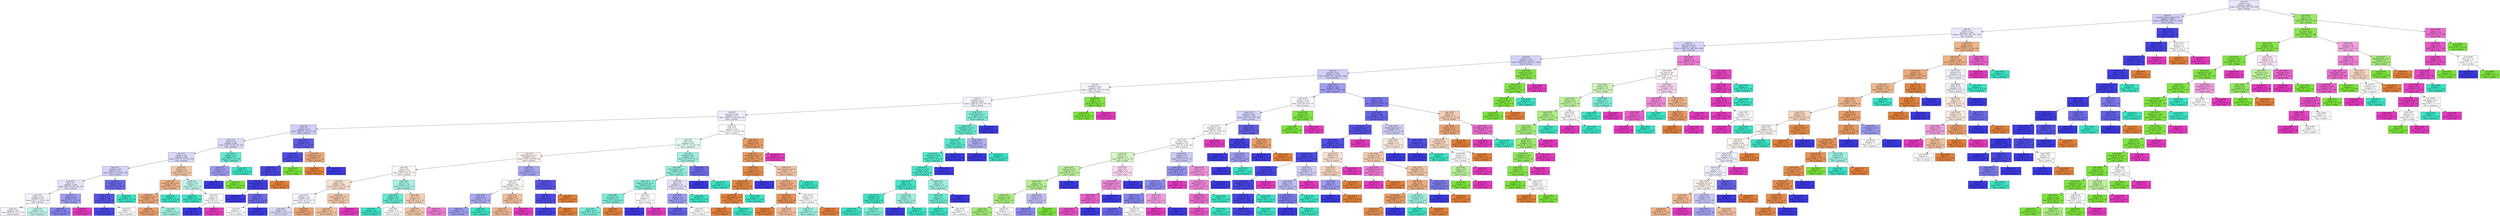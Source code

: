 digraph Tree {
node [shape=box, style="filled", color="black"] ;
0 [label=<node &#35;0<br/>cumin &le; 0.5<br/>samples = 2298<br/>value = [412, 568, 290, 769, 259]<br/>class = korean>, fillcolor="#e8e8fc"] ;
1 [label=<node &#35;1<br/>roasted_sesame_seed &le; 0.5<br/>samples = 1865<br/>value = [408, 222, 285, 767, 183]<br/>class = korean>, fillcolor="#cfcef9"] ;
0 -> 1 [labeldistance=2.5, labelangle=45, headlabel="True"] ;
2 [label=<node &#35;2<br/>starch &le; 0.5<br/>samples = 1628<br/>value = [403, 222, 281, 541, 181]<br/>class = korean>, fillcolor="#e9e9fc"] ;
1 -> 2 ;
3 [label=<node &#35;3<br/>lime_juice &le; 0.5<br/>samples = 1416<br/>value = [260, 221, 265, 501, 169]<br/>class = korean>, fillcolor="#d7d6fa"] ;
2 -> 3 ;
4 [label=<node &#35;4<br/>yogurt &le; 0.5<br/>samples = 1326<br/>value = [254, 210, 255, 501, 106]<br/>class = korean>, fillcolor="#d2d2f9"] ;
3 -> 4 ;
5 [label=<node &#35;5<br/>cayenne &le; 0.5<br/>samples = 1279<br/>value = [253, 166, 254, 501, 105]<br/>class = korean>, fillcolor="#d0cff9"] ;
4 -> 5 ;
6 [label=<node &#35;6<br/>cardamom &le; 0.5<br/>samples = 871<br/>value = [206, 105, 237, 270, 53]<br/>class = korean>, fillcolor="#f5f5fe"] ;
5 -> 6 ;
7 [label=<node &#35;7<br/>seaweed &le; 0.5<br/>samples = 840<br/>value = [206, 75, 237, 270, 52]<br/>class = korean>, fillcolor="#f4f4fe"] ;
6 -> 7 ;
8 [label=<node &#35;8<br/>soy_sauce &le; 0.5<br/>samples = 774<br/>value = [206, 75, 188, 253, 52]<br/>class = korean>, fillcolor="#efeffd"] ;
7 -> 8 ;
9 [label=<node &#35;9<br/>nut &le; 0.5<br/>samples = 424<br/>value = [84, 75, 66, 167, 32]<br/>class = korean>, fillcolor="#cfcff9"] ;
8 -> 9 ;
10 [label=<node &#35;10<br/>barley &le; 0.5<br/>samples = 386<br/>value = [79, 74, 66, 135, 32]<br/>class = korean>, fillcolor="#dbdbfa"] ;
9 -> 10 ;
11 [label=<node &#35;11<br/>pepper &le; 0.5<br/>samples = 369<br/>value = [79, 73, 52, 133, 32]<br/>class = korean>, fillcolor="#dbdafa"] ;
10 -> 11 ;
12 [label=<node &#35;12<br/>soybean &le; 0.5<br/>samples = 341<br/>value = [63, 72, 46, 132, 28]<br/>class = korean>, fillcolor="#d4d3f9"] ;
11 -> 12 ;
13 [label=<node &#35;13<br/>fish &le; 0.5<br/>samples = 306<br/>value = [63, 72, 40, 104, 27]<br/>class = korean>, fillcolor="#e4e4fb"] ;
12 -> 13 ;
14 [label=<node &#35;14<br/>vinegar &le; 0.5<br/>samples = 273<br/>value = [62, 71, 39, 83, 18]<br/>class = korean>, fillcolor="#f3f3fd"] ;
13 -> 14 ;
15 [label=<node &#35;15<br/>samples = 238<br/>value = [58, 67, 23, 75, 15]<br/>class = korean>, fillcolor="#f6f6fe"] ;
14 -> 15 ;
16 [label=<node &#35;16<br/>samples = 35<br/>value = [4, 4, 16, 8, 3]<br/>class = japanese>, fillcolor="#c4f7ee"] ;
14 -> 16 ;
17 [label=<node &#35;17<br/>cilantro &le; 0.5<br/>samples = 33<br/>value = [1, 1, 1, 21, 9]<br/>class = korean>, fillcolor="#9e9cf2"] ;
13 -> 17 ;
18 [label=<node &#35;18<br/>samples = 30<br/>value = [1, 1, 1, 21, 6]<br/>class = korean>, fillcolor="#8583ef"] ;
17 -> 18 ;
19 [label=<node &#35;19<br/>samples = 3<br/>value = [0, 0, 0, 0, 3]<br/>class = thai>, fillcolor="#e539c0"] ;
17 -> 19 ;
20 [label=<node &#35;20<br/>enokidake &le; 0.5<br/>samples = 35<br/>value = [0, 0, 6, 28, 1]<br/>class = korean>, fillcolor="#6b69eb"] ;
12 -> 20 ;
21 [label=<node &#35;21<br/>vinegar &le; 0.5<br/>samples = 32<br/>value = [0, 0, 3, 28, 1]<br/>class = korean>, fillcolor="#5754e9"] ;
20 -> 21 ;
22 [label=<node &#35;22<br/>samples = 30<br/>value = [0, 0, 2, 28, 0]<br/>class = korean>, fillcolor="#4a47e7"] ;
21 -> 22 ;
23 [label=<node &#35;23<br/>samples = 2<br/>value = [0, 0, 1, 0, 1]<br/>class = japanese>, fillcolor="#ffffff"] ;
21 -> 23 ;
24 [label=<node &#35;24<br/>samples = 3<br/>value = [0, 0, 3, 0, 0]<br/>class = japanese>, fillcolor="#39e5c5"] ;
20 -> 24 ;
25 [label=<node &#35;25<br/>bread &le; 0.5<br/>samples = 28<br/>value = [16, 1, 6, 1, 4]<br/>class = chinese>, fillcolor="#f3c6a5"] ;
11 -> 25 ;
26 [label=<node &#35;26<br/>mandarin_peel &le; 0.5<br/>samples = 24<br/>value = [16, 1, 4, 0, 3]<br/>class = chinese>, fillcolor="#efb388"] ;
25 -> 26 ;
27 [label=<node &#35;27<br/>bell_pepper &le; 0.5<br/>samples = 22<br/>value = [16, 1, 2, 0, 3]<br/>class = chinese>, fillcolor="#eda978"] ;
26 -> 27 ;
28 [label=<node &#35;28<br/>samples = 19<br/>value = [15, 1, 0, 0, 3]<br/>class = chinese>, fillcolor="#eca06a"] ;
27 -> 28 ;
29 [label=<node &#35;29<br/>samples = 3<br/>value = [1, 0, 2, 0, 0]<br/>class = japanese>, fillcolor="#9cf2e2"] ;
27 -> 29 ;
30 [label=<node &#35;30<br/>samples = 2<br/>value = [0, 0, 2, 0, 0]<br/>class = japanese>, fillcolor="#39e5c5"] ;
26 -> 30 ;
31 [label=<node &#35;31<br/>cilantro &le; 0.5<br/>samples = 4<br/>value = [0, 0, 2, 1, 1]<br/>class = japanese>, fillcolor="#bdf6ec"] ;
25 -> 31 ;
32 [label=<node &#35;32<br/>samples = 2<br/>value = [0, 0, 2, 0, 0]<br/>class = japanese>, fillcolor="#39e5c5"] ;
31 -> 32 ;
33 [label=<node &#35;33<br/>pork &le; 0.5<br/>samples = 2<br/>value = [0, 0, 0, 1, 1]<br/>class = korean>, fillcolor="#ffffff"] ;
31 -> 33 ;
34 [label=<node &#35;34<br/>samples = 1<br/>value = [0, 0, 0, 1, 0]<br/>class = korean>, fillcolor="#3c39e5"] ;
33 -> 34 ;
35 [label=<node &#35;35<br/>samples = 1<br/>value = [0, 0, 0, 0, 1]<br/>class = thai>, fillcolor="#e539c0"] ;
33 -> 35 ;
36 [label=<node &#35;36<br/>soybean &le; 0.5<br/>samples = 17<br/>value = [0, 1, 14, 2, 0]<br/>class = japanese>, fillcolor="#61ead1"] ;
10 -> 36 ;
37 [label=<node &#35;37<br/>celery &le; 0.5<br/>samples = 3<br/>value = [0, 1, 0, 2, 0]<br/>class = korean>, fillcolor="#9e9cf2"] ;
36 -> 37 ;
38 [label=<node &#35;38<br/>samples = 2<br/>value = [0, 0, 0, 2, 0]<br/>class = korean>, fillcolor="#3c39e5"] ;
37 -> 38 ;
39 [label=<node &#35;39<br/>samples = 1<br/>value = [0, 1, 0, 0, 0]<br/>class = indian>, fillcolor="#7be539"] ;
37 -> 39 ;
40 [label=<node &#35;40<br/>samples = 14<br/>value = [0, 0, 14, 0, 0]<br/>class = japanese>, fillcolor="#39e5c5"] ;
36 -> 40 ;
41 [label=<node &#35;41<br/>chicken &le; 0.5<br/>samples = 38<br/>value = [5, 1, 0, 32, 0]<br/>class = korean>, fillcolor="#5f5dea"] ;
9 -> 41 ;
42 [label=<node &#35;42<br/>butter &le; 0.5<br/>samples = 34<br/>value = [2, 1, 0, 31, 0]<br/>class = korean>, fillcolor="#4e4ce7"] ;
41 -> 42 ;
43 [label=<node &#35;43<br/>shellfish &le; 0.5<br/>samples = 33<br/>value = [2, 0, 0, 31, 0]<br/>class = korean>, fillcolor="#4946e7"] ;
42 -> 43 ;
44 [label=<node &#35;44<br/>cane_molasses &le; 0.5<br/>samples = 32<br/>value = [1, 0, 0, 31, 0]<br/>class = korean>, fillcolor="#423fe6"] ;
43 -> 44 ;
45 [label=<node &#35;45<br/>samples = 27<br/>value = [0, 0, 0, 27, 0]<br/>class = korean>, fillcolor="#3c39e5"] ;
44 -> 45 ;
46 [label=<node &#35;46<br/>ginger &le; 0.5<br/>samples = 5<br/>value = [1, 0, 0, 4, 0]<br/>class = korean>, fillcolor="#6d6aec"] ;
44 -> 46 ;
47 [label=<node &#35;47<br/>samples = 2<br/>value = [1, 0, 0, 1, 0]<br/>class = chinese>, fillcolor="#ffffff"] ;
46 -> 47 ;
48 [label=<node &#35;48<br/>samples = 3<br/>value = [0, 0, 0, 3, 0]<br/>class = korean>, fillcolor="#3c39e5"] ;
46 -> 48 ;
49 [label=<node &#35;49<br/>samples = 1<br/>value = [1, 0, 0, 0, 0]<br/>class = chinese>, fillcolor="#e58139"] ;
43 -> 49 ;
50 [label=<node &#35;50<br/>samples = 1<br/>value = [0, 1, 0, 0, 0]<br/>class = indian>, fillcolor="#7be539"] ;
42 -> 50 ;
51 [label=<node &#35;51<br/>lemon_juice &le; 0.5<br/>samples = 4<br/>value = [3, 0, 0, 1, 0]<br/>class = chinese>, fillcolor="#eeab7b"] ;
41 -> 51 ;
52 [label=<node &#35;52<br/>samples = 3<br/>value = [3, 0, 0, 0, 0]<br/>class = chinese>, fillcolor="#e58139"] ;
51 -> 52 ;
53 [label=<node &#35;53<br/>samples = 1<br/>value = [0, 0, 0, 1, 0]<br/>class = korean>, fillcolor="#3c39e5"] ;
51 -> 53 ;
54 [label=<node &#35;54<br/>pork &le; 0.5<br/>samples = 350<br/>value = [122, 0, 122, 86, 20]<br/>class = chinese>, fillcolor="#ffffff"] ;
8 -> 54 ;
55 [label=<node &#35;55<br/>sake &le; 0.5<br/>samples = 295<br/>value = [77, 0, 115, 84, 19]<br/>class = japanese>, fillcolor="#e2fbf6"] ;
54 -> 55 ;
56 [label=<node &#35;56<br/>black_pepper &le; 0.5<br/>samples = 210<br/>value = [74, 0, 60, 58, 18]<br/>class = chinese>, fillcolor="#fdf3ed"] ;
55 -> 56 ;
57 [label=<node &#35;57<br/>wine &le; 0.5<br/>samples = 155<br/>value = [59, 0, 54, 25, 17]<br/>class = chinese>, fillcolor="#fef9f5"] ;
56 -> 57 ;
58 [label=<node &#35;58<br/>ginger &le; 0.5<br/>samples = 108<br/>value = [45, 0, 25, 24, 14]<br/>class = chinese>, fillcolor="#f9e1cf"] ;
57 -> 58 ;
59 [label=<node &#35;59<br/>cabbage &le; 0.5<br/>samples = 66<br/>value = [21, 0, 15, 23, 7]<br/>class = korean>, fillcolor="#f6f6fe"] ;
58 -> 59 ;
60 [label=<node &#35;60<br/>samples = 58<br/>value = [15, 0, 14, 23, 6]<br/>class = korean>, fillcolor="#dbdafa"] ;
59 -> 60 ;
61 [label=<node &#35;61<br/>samples = 8<br/>value = [6, 0, 1, 0, 1]<br/>class = chinese>, fillcolor="#eca572"] ;
59 -> 61 ;
62 [label=<node &#35;62<br/>peanut_butter &le; 0.5<br/>samples = 42<br/>value = [24, 0, 10, 1, 7]<br/>class = chinese>, fillcolor="#f4c8a8"] ;
58 -> 62 ;
63 [label=<node &#35;63<br/>samples = 38<br/>value = [24, 0, 10, 1, 3]<br/>class = chinese>, fillcolor="#f2c09c"] ;
62 -> 63 ;
64 [label=<node &#35;64<br/>samples = 4<br/>value = [0, 0, 0, 0, 4]<br/>class = thai>, fillcolor="#e539c0"] ;
62 -> 64 ;
65 [label=<node &#35;65<br/>garlic &le; 0.5<br/>samples = 47<br/>value = [14, 0, 29, 1, 3]<br/>class = japanese>, fillcolor="#a5f3e5"] ;
57 -> 65 ;
66 [label=<node &#35;66<br/>scallion &le; 0.5<br/>samples = 30<br/>value = [5, 0, 25, 0, 0]<br/>class = japanese>, fillcolor="#61ead1"] ;
65 -> 66 ;
67 [label=<node &#35;67<br/>samples = 20<br/>value = [0, 0, 20, 0, 0]<br/>class = japanese>, fillcolor="#39e5c5"] ;
66 -> 67 ;
68 [label=<node &#35;68<br/>samples = 10<br/>value = [5, 0, 5, 0, 0]<br/>class = chinese>, fillcolor="#ffffff"] ;
66 -> 68 ;
69 [label=<node &#35;69<br/>fish &le; 0.5<br/>samples = 17<br/>value = [9, 0, 4, 1, 3]<br/>class = chinese>, fillcolor="#f5cfb3"] ;
65 -> 69 ;
70 [label=<node &#35;70<br/>samples = 13<br/>value = [8, 0, 4, 1, 0]<br/>class = chinese>, fillcolor="#f3c7a7"] ;
69 -> 70 ;
71 [label=<node &#35;71<br/>samples = 4<br/>value = [1, 0, 0, 0, 3]<br/>class = thai>, fillcolor="#ee7bd5"] ;
69 -> 71 ;
72 [label=<node &#35;72<br/>beef &le; 0.5<br/>samples = 55<br/>value = [15, 0, 6, 33, 1]<br/>class = korean>, fillcolor="#a7a6f3"] ;
56 -> 72 ;
73 [label=<node &#35;73<br/>rice &le; 0.5<br/>samples = 30<br/>value = [12, 0, 6, 11, 1]<br/>class = chinese>, fillcolor="#fef8f5"] ;
72 -> 73 ;
74 [label=<node &#35;74<br/>onion &le; 0.5<br/>samples = 19<br/>value = [5, 0, 3, 11, 0]<br/>class = korean>, fillcolor="#abaaf4"] ;
73 -> 74 ;
75 [label=<node &#35;75<br/>samples = 17<br/>value = [5, 0, 1, 11, 0]<br/>class = korean>, fillcolor="#9d9cf2"] ;
74 -> 75 ;
76 [label=<node &#35;76<br/>samples = 2<br/>value = [0, 0, 2, 0, 0]<br/>class = japanese>, fillcolor="#39e5c5"] ;
74 -> 76 ;
77 [label=<node &#35;77<br/>wheat &le; 0.5<br/>samples = 11<br/>value = [7, 0, 3, 0, 1]<br/>class = chinese>, fillcolor="#f2c09c"] ;
73 -> 77 ;
78 [label=<node &#35;78<br/>samples = 10<br/>value = [7, 0, 3, 0, 0]<br/>class = chinese>, fillcolor="#f0b78e"] ;
77 -> 78 ;
79 [label=<node &#35;79<br/>samples = 1<br/>value = [0, 0, 0, 0, 1]<br/>class = thai>, fillcolor="#e539c0"] ;
77 -> 79 ;
80 [label=<node &#35;80<br/>coriander &le; 0.5<br/>samples = 25<br/>value = [3, 0, 0, 22, 0]<br/>class = korean>, fillcolor="#5754e9"] ;
72 -> 80 ;
81 [label=<node &#35;81<br/>leek &le; 0.5<br/>samples = 24<br/>value = [2, 0, 0, 22, 0]<br/>class = korean>, fillcolor="#4e4be7"] ;
80 -> 81 ;
82 [label=<node &#35;82<br/>samples = 23<br/>value = [1, 0, 0, 22, 0]<br/>class = korean>, fillcolor="#4542e6"] ;
81 -> 82 ;
83 [label=<node &#35;83<br/>samples = 1<br/>value = [1, 0, 0, 0, 0]<br/>class = chinese>, fillcolor="#e58139"] ;
81 -> 83 ;
84 [label=<node &#35;84<br/>samples = 1<br/>value = [1, 0, 0, 0, 0]<br/>class = chinese>, fillcolor="#e58139"] ;
80 -> 84 ;
85 [label=<node &#35;85<br/>mustard &le; 0.5<br/>samples = 85<br/>value = [3, 0, 55, 26, 1]<br/>class = japanese>, fillcolor="#9ef2e2"] ;
55 -> 85 ;
86 [label=<node &#35;86<br/>black_pepper &le; 0.5<br/>samples = 80<br/>value = [3, 0, 54, 22, 1]<br/>class = japanese>, fillcolor="#92f1df"] ;
85 -> 86 ;
87 [label=<node &#35;87<br/>peanut_butter &le; 0.5<br/>samples = 69<br/>value = [1, 0, 50, 17, 1]<br/>class = japanese>, fillcolor="#81eeda"] ;
86 -> 87 ;
88 [label=<node &#35;88<br/>broccoli &le; 0.5<br/>samples = 67<br/>value = [1, 0, 50, 16, 0]<br/>class = japanese>, fillcolor="#7beed8"] ;
87 -> 88 ;
89 [label=<node &#35;89<br/>samples = 66<br/>value = [0, 0, 50, 16, 0]<br/>class = japanese>, fillcolor="#78edd8"] ;
88 -> 89 ;
90 [label=<node &#35;90<br/>samples = 1<br/>value = [1, 0, 0, 0, 0]<br/>class = chinese>, fillcolor="#e58139"] ;
88 -> 90 ;
91 [label=<node &#35;91<br/>wine &le; 0.5<br/>samples = 2<br/>value = [0, 0, 0, 1, 1]<br/>class = korean>, fillcolor="#ffffff"] ;
87 -> 91 ;
92 [label=<node &#35;92<br/>samples = 1<br/>value = [0, 0, 0, 1, 0]<br/>class = korean>, fillcolor="#3c39e5"] ;
91 -> 92 ;
93 [label=<node &#35;93<br/>samples = 1<br/>value = [0, 0, 0, 0, 1]<br/>class = thai>, fillcolor="#e539c0"] ;
91 -> 93 ;
94 [label=<node &#35;94<br/>egg &le; 0.5<br/>samples = 11<br/>value = [2, 0, 4, 5, 0]<br/>class = korean>, fillcolor="#e3e3fb"] ;
86 -> 94 ;
95 [label=<node &#35;95<br/>carrot &le; 0.5<br/>samples = 8<br/>value = [2, 0, 1, 5, 0]<br/>class = korean>, fillcolor="#9e9cf2"] ;
94 -> 95 ;
96 [label=<node &#35;96<br/>samples = 6<br/>value = [1, 0, 0, 5, 0]<br/>class = korean>, fillcolor="#6361ea"] ;
95 -> 96 ;
97 [label=<node &#35;97<br/>samples = 2<br/>value = [1, 0, 1, 0, 0]<br/>class = chinese>, fillcolor="#ffffff"] ;
95 -> 97 ;
98 [label=<node &#35;98<br/>samples = 3<br/>value = [0, 0, 3, 0, 0]<br/>class = japanese>, fillcolor="#39e5c5"] ;
94 -> 98 ;
99 [label=<node &#35;99<br/>clam &le; 0.5<br/>samples = 5<br/>value = [0, 0, 1, 4, 0]<br/>class = korean>, fillcolor="#6d6aec"] ;
85 -> 99 ;
100 [label=<node &#35;100<br/>samples = 4<br/>value = [0, 0, 0, 4, 0]<br/>class = korean>, fillcolor="#3c39e5"] ;
99 -> 100 ;
101 [label=<node &#35;101<br/>samples = 1<br/>value = [0, 0, 1, 0, 0]<br/>class = japanese>, fillcolor="#39e5c5"] ;
99 -> 101 ;
102 [label=<node &#35;102<br/>shallot &le; 0.5<br/>samples = 55<br/>value = [45, 0, 7, 2, 1]<br/>class = chinese>, fillcolor="#ea9b62"] ;
54 -> 102 ;
103 [label=<node &#35;103<br/>vegetable_oil &le; 0.5<br/>samples = 54<br/>value = [45, 0, 7, 2, 0]<br/>class = chinese>, fillcolor="#ea995f"] ;
102 -> 103 ;
104 [label=<node &#35;104<br/>yeast &le; 0.5<br/>samples = 38<br/>value = [35, 0, 2, 1, 0]<br/>class = chinese>, fillcolor="#e78c4a"] ;
103 -> 104 ;
105 [label=<node &#35;105<br/>enokidake &le; 0.5<br/>samples = 37<br/>value = [35, 0, 2, 0, 0]<br/>class = chinese>, fillcolor="#e68844"] ;
104 -> 105 ;
106 [label=<node &#35;106<br/>green_bell_pepper &le; 0.5<br/>samples = 36<br/>value = [35, 0, 1, 0, 0]<br/>class = chinese>, fillcolor="#e6853f"] ;
105 -> 106 ;
107 [label=<node &#35;107<br/>samples = 35<br/>value = [35, 0, 0, 0, 0]<br/>class = chinese>, fillcolor="#e58139"] ;
106 -> 107 ;
108 [label=<node &#35;108<br/>samples = 1<br/>value = [0, 0, 1, 0, 0]<br/>class = japanese>, fillcolor="#39e5c5"] ;
106 -> 108 ;
109 [label=<node &#35;109<br/>samples = 1<br/>value = [0, 0, 1, 0, 0]<br/>class = japanese>, fillcolor="#39e5c5"] ;
105 -> 109 ;
110 [label=<node &#35;110<br/>samples = 1<br/>value = [0, 0, 0, 1, 0]<br/>class = korean>, fillcolor="#3c39e5"] ;
104 -> 110 ;
111 [label=<node &#35;111<br/>cane_molasses &le; 0.5<br/>samples = 16<br/>value = [10, 0, 5, 1, 0]<br/>class = chinese>, fillcolor="#f3c6a5"] ;
103 -> 111 ;
112 [label=<node &#35;112<br/>sesame_oil &le; 0.5<br/>samples = 14<br/>value = [10, 0, 3, 1, 0]<br/>class = chinese>, fillcolor="#eeaf81"] ;
111 -> 112 ;
113 [label=<node &#35;113<br/>sake &le; 0.5<br/>samples = 9<br/>value = [8, 0, 1, 0, 0]<br/>class = chinese>, fillcolor="#e89152"] ;
112 -> 113 ;
114 [label=<node &#35;114<br/>samples = 6<br/>value = [6, 0, 0, 0, 0]<br/>class = chinese>, fillcolor="#e58139"] ;
113 -> 114 ;
115 [label=<node &#35;115<br/>samples = 3<br/>value = [2, 0, 1, 0, 0]<br/>class = chinese>, fillcolor="#f2c09c"] ;
113 -> 115 ;
116 [label=<node &#35;116<br/>pepper &le; 0.5<br/>samples = 5<br/>value = [2, 0, 2, 1, 0]<br/>class = chinese>, fillcolor="#ffffff"] ;
112 -> 116 ;
117 [label=<node &#35;117<br/>samples = 3<br/>value = [0, 0, 2, 1, 0]<br/>class = japanese>, fillcolor="#9cf2e2"] ;
116 -> 117 ;
118 [label=<node &#35;118<br/>samples = 2<br/>value = [2, 0, 0, 0, 0]<br/>class = chinese>, fillcolor="#e58139"] ;
116 -> 118 ;
119 [label=<node &#35;119<br/>samples = 2<br/>value = [0, 0, 2, 0, 0]<br/>class = japanese>, fillcolor="#39e5c5"] ;
111 -> 119 ;
120 [label=<node &#35;120<br/>samples = 1<br/>value = [0, 0, 0, 0, 1]<br/>class = thai>, fillcolor="#e539c0"] ;
102 -> 120 ;
121 [label=<node &#35;121<br/>black_pepper &le; 0.5<br/>samples = 66<br/>value = [0, 0, 49, 17, 0]<br/>class = japanese>, fillcolor="#7eeed9"] ;
7 -> 121 ;
122 [label=<node &#35;122<br/>vegetable_oil &le; 0.5<br/>samples = 60<br/>value = [0, 0, 49, 11, 0]<br/>class = japanese>, fillcolor="#65ebd2"] ;
121 -> 122 ;
123 [label=<node &#35;123<br/>beef &le; 0.5<br/>samples = 52<br/>value = [0, 0, 46, 6, 0]<br/>class = japanese>, fillcolor="#53e8cd"] ;
122 -> 123 ;
124 [label=<node &#35;124<br/>black_bean &le; 0.5<br/>samples = 51<br/>value = [0, 0, 46, 5, 0]<br/>class = japanese>, fillcolor="#4fe8cb"] ;
123 -> 124 ;
125 [label=<node &#35;125<br/>sesame_oil &le; 0.5<br/>samples = 50<br/>value = [0, 0, 46, 4, 0]<br/>class = japanese>, fillcolor="#4ae7ca"] ;
124 -> 125 ;
126 [label=<node &#35;126<br/>kelp &le; 0.5<br/>samples = 44<br/>value = [0, 0, 42, 2, 0]<br/>class = japanese>, fillcolor="#42e6c8"] ;
125 -> 126 ;
127 [label=<node &#35;127<br/>vegetable &le; 0.5<br/>samples = 41<br/>value = [0, 0, 40, 1, 0]<br/>class = japanese>, fillcolor="#3ee6c6"] ;
126 -> 127 ;
128 [label=<node &#35;128<br/>samples = 37<br/>value = [0, 0, 37, 0, 0]<br/>class = japanese>, fillcolor="#39e5c5"] ;
127 -> 128 ;
129 [label=<node &#35;129<br/>samples = 4<br/>value = [0, 0, 3, 1, 0]<br/>class = japanese>, fillcolor="#7beed8"] ;
127 -> 129 ;
130 [label=<node &#35;130<br/>wasabi &le; 0.5<br/>samples = 3<br/>value = [0, 0, 2, 1, 0]<br/>class = japanese>, fillcolor="#9cf2e2"] ;
126 -> 130 ;
131 [label=<node &#35;131<br/>samples = 1<br/>value = [0, 0, 0, 1, 0]<br/>class = korean>, fillcolor="#3c39e5"] ;
130 -> 131 ;
132 [label=<node &#35;132<br/>samples = 2<br/>value = [0, 0, 2, 0, 0]<br/>class = japanese>, fillcolor="#39e5c5"] ;
130 -> 132 ;
133 [label=<node &#35;133<br/>clam &le; 0.5<br/>samples = 6<br/>value = [0, 0, 4, 2, 0]<br/>class = japanese>, fillcolor="#9cf2e2"] ;
125 -> 133 ;
134 [label=<node &#35;134<br/>rice &le; 0.5<br/>samples = 5<br/>value = [0, 0, 4, 1, 0]<br/>class = japanese>, fillcolor="#6aecd4"] ;
133 -> 134 ;
135 [label=<node &#35;135<br/>samples = 3<br/>value = [0, 0, 3, 0, 0]<br/>class = japanese>, fillcolor="#39e5c5"] ;
134 -> 135 ;
136 [label=<node &#35;136<br/>samples = 2<br/>value = [0, 0, 1, 1, 0]<br/>class = japanese>, fillcolor="#ffffff"] ;
134 -> 136 ;
137 [label=<node &#35;137<br/>samples = 1<br/>value = [0, 0, 0, 1, 0]<br/>class = korean>, fillcolor="#3c39e5"] ;
133 -> 137 ;
138 [label=<node &#35;138<br/>samples = 1<br/>value = [0, 0, 0, 1, 0]<br/>class = korean>, fillcolor="#3c39e5"] ;
124 -> 138 ;
139 [label=<node &#35;139<br/>samples = 1<br/>value = [0, 0, 0, 1, 0]<br/>class = korean>, fillcolor="#3c39e5"] ;
123 -> 139 ;
140 [label=<node &#35;140<br/>wasabi &le; 0.5<br/>samples = 8<br/>value = [0, 0, 3, 5, 0]<br/>class = korean>, fillcolor="#b1b0f5"] ;
122 -> 140 ;
141 [label=<node &#35;141<br/>samples = 5<br/>value = [0, 0, 0, 5, 0]<br/>class = korean>, fillcolor="#3c39e5"] ;
140 -> 141 ;
142 [label=<node &#35;142<br/>samples = 3<br/>value = [0, 0, 3, 0, 0]<br/>class = japanese>, fillcolor="#39e5c5"] ;
140 -> 142 ;
143 [label=<node &#35;143<br/>samples = 6<br/>value = [0, 0, 0, 6, 0]<br/>class = korean>, fillcolor="#3c39e5"] ;
121 -> 143 ;
144 [label=<node &#35;144<br/>coffee &le; 0.5<br/>samples = 31<br/>value = [0, 30, 0, 0, 1]<br/>class = indian>, fillcolor="#7fe640"] ;
6 -> 144 ;
145 [label=<node &#35;145<br/>samples = 30<br/>value = [0, 30, 0, 0, 0]<br/>class = indian>, fillcolor="#7be539"] ;
144 -> 145 ;
146 [label=<node &#35;146<br/>samples = 1<br/>value = [0, 0, 0, 0, 1]<br/>class = thai>, fillcolor="#e539c0"] ;
144 -> 146 ;
147 [label=<node &#35;147<br/>scallion &le; 0.5<br/>samples = 408<br/>value = [47, 61, 17, 231, 52]<br/>class = korean>, fillcolor="#9f9ef2"] ;
5 -> 147 ;
148 [label=<node &#35;148<br/>turmeric &le; 0.5<br/>samples = 181<br/>value = [13, 59, 9, 63, 37]<br/>class = korean>, fillcolor="#f9f9fe"] ;
147 -> 148 ;
149 [label=<node &#35;149<br/>soybean &le; 0.5<br/>samples = 158<br/>value = [13, 37, 9, 63, 36]<br/>class = korean>, fillcolor="#d5d4f9"] ;
148 -> 149 ;
150 [label=<node &#35;150<br/>lemongrass &le; 0.5<br/>samples = 128<br/>value = [9, 37, 8, 38, 36]<br/>class = korean>, fillcolor="#fdfdff"] ;
149 -> 150 ;
151 [label=<node &#35;151<br/>soy_sauce &le; 0.5<br/>samples = 118<br/>value = [9, 37, 8, 38, 26]<br/>class = korean>, fillcolor="#fdfdff"] ;
150 -> 151 ;
152 [label=<node &#35;152<br/>fish &le; 0.5<br/>samples = 77<br/>value = [4, 37, 2, 19, 15]<br/>class = indian>, fillcolor="#d6f7c2"] ;
151 -> 152 ;
153 [label=<node &#35;153<br/>sesame_oil &le; 0.5<br/>samples = 60<br/>value = [4, 36, 2, 12, 6]<br/>class = indian>, fillcolor="#bdf29c"] ;
152 -> 153 ;
154 [label=<node &#35;154<br/>egg &le; 0.5<br/>samples = 57<br/>value = [4, 36, 2, 9, 6]<br/>class = indian>, fillcolor="#b5f090"] ;
153 -> 154 ;
155 [label=<node &#35;155<br/>cucumber &le; 0.5<br/>samples = 49<br/>value = [3, 34, 2, 5, 5]<br/>class = indian>, fillcolor="#a8ee7c"] ;
154 -> 155 ;
156 [label=<node &#35;156<br/>samples = 47<br/>value = [3, 34, 1, 5, 4]<br/>class = indian>, fillcolor="#a4ed76"] ;
155 -> 156 ;
157 [label=<node &#35;157<br/>samples = 2<br/>value = [0, 0, 1, 0, 1]<br/>class = japanese>, fillcolor="#ffffff"] ;
155 -> 157 ;
158 [label=<node &#35;158<br/>cilantro &le; 0.5<br/>samples = 8<br/>value = [1, 2, 0, 4, 1]<br/>class = korean>, fillcolor="#bebdf6"] ;
154 -> 158 ;
159 [label=<node &#35;159<br/>samples = 6<br/>value = [1, 0, 0, 4, 1]<br/>class = korean>, fillcolor="#8a88ef"] ;
158 -> 159 ;
160 [label=<node &#35;160<br/>samples = 2<br/>value = [0, 2, 0, 0, 0]<br/>class = indian>, fillcolor="#7be539"] ;
158 -> 160 ;
161 [label=<node &#35;161<br/>samples = 3<br/>value = [0, 0, 0, 3, 0]<br/>class = korean>, fillcolor="#3c39e5"] ;
153 -> 161 ;
162 [label=<node &#35;162<br/>egg &le; 0.5<br/>samples = 17<br/>value = [0, 1, 0, 7, 9]<br/>class = thai>, fillcolor="#fad7f2"] ;
152 -> 162 ;
163 [label=<node &#35;163<br/>black_pepper &le; 0.5<br/>samples = 13<br/>value = [0, 1, 0, 3, 9]<br/>class = thai>, fillcolor="#ef88d9"] ;
162 -> 163 ;
164 [label=<node &#35;164<br/>nira &le; 0.5<br/>samples = 11<br/>value = [0, 1, 0, 1, 9]<br/>class = thai>, fillcolor="#ea61cd"] ;
163 -> 164 ;
165 [label=<node &#35;165<br/>samples = 10<br/>value = [0, 1, 0, 0, 9]<br/>class = thai>, fillcolor="#e84fc7"] ;
164 -> 165 ;
166 [label=<node &#35;166<br/>samples = 1<br/>value = [0, 0, 0, 1, 0]<br/>class = korean>, fillcolor="#3c39e5"] ;
164 -> 166 ;
167 [label=<node &#35;167<br/>samples = 2<br/>value = [0, 0, 0, 2, 0]<br/>class = korean>, fillcolor="#3c39e5"] ;
163 -> 167 ;
168 [label=<node &#35;168<br/>samples = 4<br/>value = [0, 0, 0, 4, 0]<br/>class = korean>, fillcolor="#3c39e5"] ;
162 -> 168 ;
169 [label=<node &#35;169<br/>chicken &le; 0.5<br/>samples = 41<br/>value = [5, 0, 6, 19, 11]<br/>class = korean>, fillcolor="#cbcaf8"] ;
151 -> 169 ;
170 [label=<node &#35;170<br/>peanut_butter &le; 0.5<br/>samples = 30<br/>value = [4, 0, 4, 18, 4]<br/>class = korean>, fillcolor="#9694f1"] ;
169 -> 170 ;
171 [label=<node &#35;171<br/>pepper &le; 0.5<br/>samples = 28<br/>value = [4, 0, 4, 18, 2]<br/>class = korean>, fillcolor="#8d8cf0"] ;
170 -> 171 ;
172 [label=<node &#35;172<br/>garlic &le; 0.5<br/>samples = 25<br/>value = [4, 0, 4, 17, 0]<br/>class = korean>, fillcolor="#8684ef"] ;
171 -> 172 ;
173 [label=<node &#35;173<br/>samples = 16<br/>value = [0, 0, 3, 13, 0]<br/>class = korean>, fillcolor="#6967eb"] ;
172 -> 173 ;
174 [label=<node &#35;174<br/>samples = 9<br/>value = [4, 0, 1, 4, 0]<br/>class = chinese>, fillcolor="#ffffff"] ;
172 -> 174 ;
175 [label=<node &#35;175<br/>pork &le; 0.5<br/>samples = 3<br/>value = [0, 0, 0, 1, 2]<br/>class = thai>, fillcolor="#f29ce0"] ;
171 -> 175 ;
176 [label=<node &#35;176<br/>samples = 2<br/>value = [0, 0, 0, 0, 2]<br/>class = thai>, fillcolor="#e539c0"] ;
175 -> 176 ;
177 [label=<node &#35;177<br/>samples = 1<br/>value = [0, 0, 0, 1, 0]<br/>class = korean>, fillcolor="#3c39e5"] ;
175 -> 177 ;
178 [label=<node &#35;178<br/>samples = 2<br/>value = [0, 0, 0, 0, 2]<br/>class = thai>, fillcolor="#e539c0"] ;
170 -> 178 ;
179 [label=<node &#35;179<br/>lemon &le; 0.5<br/>samples = 11<br/>value = [1, 0, 2, 1, 7]<br/>class = thai>, fillcolor="#f191dc"] ;
169 -> 179 ;
180 [label=<node &#35;180<br/>beef_broth &le; 0.5<br/>samples = 10<br/>value = [1, 0, 2, 0, 7]<br/>class = thai>, fillcolor="#ef83d8"] ;
179 -> 180 ;
181 [label=<node &#35;181<br/>cabbage &le; 0.5<br/>samples = 9<br/>value = [1, 0, 1, 0, 7]<br/>class = thai>, fillcolor="#ec6ad0"] ;
180 -> 181 ;
182 [label=<node &#35;182<br/>samples = 8<br/>value = [1, 0, 0, 0, 7]<br/>class = thai>, fillcolor="#e955c9"] ;
181 -> 182 ;
183 [label=<node &#35;183<br/>samples = 1<br/>value = [0, 0, 1, 0, 0]<br/>class = japanese>, fillcolor="#39e5c5"] ;
181 -> 183 ;
184 [label=<node &#35;184<br/>samples = 1<br/>value = [0, 0, 1, 0, 0]<br/>class = japanese>, fillcolor="#39e5c5"] ;
180 -> 184 ;
185 [label=<node &#35;185<br/>samples = 1<br/>value = [0, 0, 0, 1, 0]<br/>class = korean>, fillcolor="#3c39e5"] ;
179 -> 185 ;
186 [label=<node &#35;186<br/>samples = 10<br/>value = [0, 0, 0, 0, 10]<br/>class = thai>, fillcolor="#e539c0"] ;
150 -> 186 ;
187 [label=<node &#35;187<br/>pepper &le; 0.5<br/>samples = 30<br/>value = [4, 0, 1, 25, 0]<br/>class = korean>, fillcolor="#625fea"] ;
149 -> 187 ;
188 [label=<node &#35;188<br/>lettuce &le; 0.5<br/>samples = 25<br/>value = [0, 0, 1, 24, 0]<br/>class = korean>, fillcolor="#4441e6"] ;
187 -> 188 ;
189 [label=<node &#35;189<br/>samples = 22<br/>value = [0, 0, 0, 22, 0]<br/>class = korean>, fillcolor="#3c39e5"] ;
188 -> 189 ;
190 [label=<node &#35;190<br/>carrot &le; 0.5<br/>samples = 3<br/>value = [0, 0, 1, 2, 0]<br/>class = korean>, fillcolor="#9e9cf2"] ;
188 -> 190 ;
191 [label=<node &#35;191<br/>samples = 2<br/>value = [0, 0, 0, 2, 0]<br/>class = korean>, fillcolor="#3c39e5"] ;
190 -> 191 ;
192 [label=<node &#35;192<br/>samples = 1<br/>value = [0, 0, 1, 0, 0]<br/>class = japanese>, fillcolor="#39e5c5"] ;
190 -> 192 ;
193 [label=<node &#35;193<br/>vinegar &le; 0.5<br/>samples = 5<br/>value = [4, 0, 0, 1, 0]<br/>class = chinese>, fillcolor="#eca06a"] ;
187 -> 193 ;
194 [label=<node &#35;194<br/>samples = 1<br/>value = [0, 0, 0, 1, 0]<br/>class = korean>, fillcolor="#3c39e5"] ;
193 -> 194 ;
195 [label=<node &#35;195<br/>samples = 4<br/>value = [4, 0, 0, 0, 0]<br/>class = chinese>, fillcolor="#e58139"] ;
193 -> 195 ;
196 [label=<node &#35;196<br/>basil &le; 0.5<br/>samples = 23<br/>value = [0, 22, 0, 0, 1]<br/>class = indian>, fillcolor="#81e642"] ;
148 -> 196 ;
197 [label=<node &#35;197<br/>samples = 22<br/>value = [0, 22, 0, 0, 0]<br/>class = indian>, fillcolor="#7be539"] ;
196 -> 197 ;
198 [label=<node &#35;198<br/>samples = 1<br/>value = [0, 0, 0, 0, 1]<br/>class = thai>, fillcolor="#e539c0"] ;
196 -> 198 ;
199 [label=<node &#35;199<br/>cilantro &le; 0.5<br/>samples = 227<br/>value = [34, 2, 8, 168, 15]<br/>class = korean>, fillcolor="#7876ed"] ;
147 -> 199 ;
200 [label=<node &#35;200<br/>vinegar &le; 0.5<br/>samples = 206<br/>value = [22, 0, 7, 168, 9]<br/>class = korean>, fillcolor="#6462ea"] ;
199 -> 200 ;
201 [label=<node &#35;201<br/>peanut_butter &le; 0.5<br/>samples = 170<br/>value = [10, 0, 4, 150, 6]<br/>class = korean>, fillcolor="#5452e8"] ;
200 -> 201 ;
202 [label=<node &#35;202<br/>bean &le; 0.5<br/>samples = 167<br/>value = [10, 0, 4, 150, 3]<br/>class = korean>, fillcolor="#514ee8"] ;
201 -> 202 ;
203 [label=<node &#35;203<br/>chicken &le; 0.5<br/>samples = 161<br/>value = [7, 0, 4, 148, 2]<br/>class = korean>, fillcolor="#4c4ae7"] ;
202 -> 203 ;
204 [label=<node &#35;204<br/>tomato &le; 0.5<br/>samples = 155<br/>value = [7, 0, 2, 145, 1]<br/>class = korean>, fillcolor="#4946e7"] ;
203 -> 204 ;
205 [label=<node &#35;205<br/>katsuobushi &le; 0.5<br/>samples = 154<br/>value = [7, 0, 2, 145, 0]<br/>class = korean>, fillcolor="#4845e7"] ;
204 -> 205 ;
206 [label=<node &#35;206<br/>olive_oil &le; 0.5<br/>samples = 153<br/>value = [7, 0, 1, 145, 0]<br/>class = korean>, fillcolor="#4744e6"] ;
205 -> 206 ;
207 [label=<node &#35;207<br/>samples = 152<br/>value = [7, 0, 0, 145, 0]<br/>class = korean>, fillcolor="#4543e6"] ;
206 -> 207 ;
208 [label=<node &#35;208<br/>samples = 1<br/>value = [0, 0, 1, 0, 0]<br/>class = japanese>, fillcolor="#39e5c5"] ;
206 -> 208 ;
209 [label=<node &#35;209<br/>samples = 1<br/>value = [0, 0, 1, 0, 0]<br/>class = japanese>, fillcolor="#39e5c5"] ;
205 -> 209 ;
210 [label=<node &#35;210<br/>samples = 1<br/>value = [0, 0, 0, 0, 1]<br/>class = thai>, fillcolor="#e539c0"] ;
204 -> 210 ;
211 [label=<node &#35;211<br/>cashew &le; 0.5<br/>samples = 6<br/>value = [0, 0, 2, 3, 1]<br/>class = korean>, fillcolor="#cecef8"] ;
203 -> 211 ;
212 [label=<node &#35;212<br/>honey &le; 0.5<br/>samples = 5<br/>value = [0, 0, 2, 3, 0]<br/>class = korean>, fillcolor="#bebdf6"] ;
211 -> 212 ;
213 [label=<node &#35;213<br/>sesame_seed &le; 0.5<br/>samples = 4<br/>value = [0, 0, 1, 3, 0]<br/>class = korean>, fillcolor="#7d7bee"] ;
212 -> 213 ;
214 [label=<node &#35;214<br/>samples = 3<br/>value = [0, 0, 0, 3, 0]<br/>class = korean>, fillcolor="#3c39e5"] ;
213 -> 214 ;
215 [label=<node &#35;215<br/>samples = 1<br/>value = [0, 0, 1, 0, 0]<br/>class = japanese>, fillcolor="#39e5c5"] ;
213 -> 215 ;
216 [label=<node &#35;216<br/>samples = 1<br/>value = [0, 0, 1, 0, 0]<br/>class = japanese>, fillcolor="#39e5c5"] ;
212 -> 216 ;
217 [label=<node &#35;217<br/>samples = 1<br/>value = [0, 0, 0, 0, 1]<br/>class = thai>, fillcolor="#e539c0"] ;
211 -> 217 ;
218 [label=<node &#35;218<br/>shallot &le; 0.5<br/>samples = 6<br/>value = [3, 0, 0, 2, 1]<br/>class = chinese>, fillcolor="#f8e0ce"] ;
202 -> 218 ;
219 [label=<node &#35;219<br/>pork &le; 0.5<br/>samples = 5<br/>value = [3, 0, 0, 2, 0]<br/>class = chinese>, fillcolor="#f6d5bd"] ;
218 -> 219 ;
220 [label=<node &#35;220<br/>sake &le; 0.5<br/>samples = 3<br/>value = [1, 0, 0, 2, 0]<br/>class = korean>, fillcolor="#9e9cf2"] ;
219 -> 220 ;
221 [label=<node &#35;221<br/>samples = 2<br/>value = [0, 0, 0, 2, 0]<br/>class = korean>, fillcolor="#3c39e5"] ;
220 -> 221 ;
222 [label=<node &#35;222<br/>samples = 1<br/>value = [1, 0, 0, 0, 0]<br/>class = chinese>, fillcolor="#e58139"] ;
220 -> 222 ;
223 [label=<node &#35;223<br/>samples = 2<br/>value = [2, 0, 0, 0, 0]<br/>class = chinese>, fillcolor="#e58139"] ;
219 -> 223 ;
224 [label=<node &#35;224<br/>samples = 1<br/>value = [0, 0, 0, 0, 1]<br/>class = thai>, fillcolor="#e539c0"] ;
218 -> 224 ;
225 [label=<node &#35;225<br/>samples = 3<br/>value = [0, 0, 0, 0, 3]<br/>class = thai>, fillcolor="#e539c0"] ;
201 -> 225 ;
226 [label=<node &#35;226<br/>black_pepper &le; 0.5<br/>samples = 36<br/>value = [12, 0, 3, 18, 3]<br/>class = korean>, fillcolor="#cecef8"] ;
200 -> 226 ;
227 [label=<node &#35;227<br/>radish &le; 0.5<br/>samples = 26<br/>value = [12, 0, 2, 9, 3]<br/>class = chinese>, fillcolor="#fae9dc"] ;
226 -> 227 ;
228 [label=<node &#35;228<br/>soy_sauce &le; 0.5<br/>samples = 22<br/>value = [12, 0, 2, 5, 3]<br/>class = chinese>, fillcolor="#f4cbad"] ;
227 -> 228 ;
229 [label=<node &#35;229<br/>buckwheat &le; 0.5<br/>samples = 4<br/>value = [1, 0, 0, 0, 3]<br/>class = thai>, fillcolor="#ee7bd5"] ;
228 -> 229 ;
230 [label=<node &#35;230<br/>samples = 3<br/>value = [0, 0, 0, 0, 3]<br/>class = thai>, fillcolor="#e539c0"] ;
229 -> 230 ;
231 [label=<node &#35;231<br/>samples = 1<br/>value = [1, 0, 0, 0, 0]<br/>class = chinese>, fillcolor="#e58139"] ;
229 -> 231 ;
232 [label=<node &#35;232<br/>vegetable &le; 0.5<br/>samples = 18<br/>value = [11, 0, 2, 5, 0]<br/>class = chinese>, fillcolor="#f3c5a4"] ;
228 -> 232 ;
233 [label=<node &#35;233<br/>sake &le; 0.5<br/>samples = 14<br/>value = [10, 0, 2, 2, 0]<br/>class = chinese>, fillcolor="#eeab7b"] ;
232 -> 233 ;
234 [label=<node &#35;234<br/>chinese_cabbage &le; 0.5<br/>samples = 11<br/>value = [9, 0, 0, 2, 0]<br/>class = chinese>, fillcolor="#eb9d65"] ;
233 -> 234 ;
235 [label=<node &#35;235<br/>samples = 10<br/>value = [9, 0, 0, 1, 0]<br/>class = chinese>, fillcolor="#e88f4f"] ;
234 -> 235 ;
236 [label=<node &#35;236<br/>samples = 1<br/>value = [0, 0, 0, 1, 0]<br/>class = korean>, fillcolor="#3c39e5"] ;
234 -> 236 ;
237 [label=<node &#35;237<br/>beef_broth &le; 0.5<br/>samples = 3<br/>value = [1, 0, 2, 0, 0]<br/>class = japanese>, fillcolor="#9cf2e2"] ;
233 -> 237 ;
238 [label=<node &#35;238<br/>samples = 2<br/>value = [0, 0, 2, 0, 0]<br/>class = japanese>, fillcolor="#39e5c5"] ;
237 -> 238 ;
239 [label=<node &#35;239<br/>samples = 1<br/>value = [1, 0, 0, 0, 0]<br/>class = chinese>, fillcolor="#e58139"] ;
237 -> 239 ;
240 [label=<node &#35;240<br/>mushroom &le; 0.5<br/>samples = 4<br/>value = [1, 0, 0, 3, 0]<br/>class = korean>, fillcolor="#7d7bee"] ;
232 -> 240 ;
241 [label=<node &#35;241<br/>samples = 3<br/>value = [0, 0, 0, 3, 0]<br/>class = korean>, fillcolor="#3c39e5"] ;
240 -> 241 ;
242 [label=<node &#35;242<br/>samples = 1<br/>value = [1, 0, 0, 0, 0]<br/>class = chinese>, fillcolor="#e58139"] ;
240 -> 242 ;
243 [label=<node &#35;243<br/>samples = 4<br/>value = [0, 0, 0, 4, 0]<br/>class = korean>, fillcolor="#3c39e5"] ;
227 -> 243 ;
244 [label=<node &#35;244<br/>lime &le; 0.5<br/>samples = 10<br/>value = [0, 0, 1, 9, 0]<br/>class = korean>, fillcolor="#524fe8"] ;
226 -> 244 ;
245 [label=<node &#35;245<br/>samples = 9<br/>value = [0, 0, 0, 9, 0]<br/>class = korean>, fillcolor="#3c39e5"] ;
244 -> 245 ;
246 [label=<node &#35;246<br/>samples = 1<br/>value = [0, 0, 1, 0, 0]<br/>class = japanese>, fillcolor="#39e5c5"] ;
244 -> 246 ;
247 [label=<node &#35;247<br/>fish &le; 0.5<br/>samples = 21<br/>value = [12, 2, 1, 0, 6]<br/>class = chinese>, fillcolor="#f5cdb0"] ;
199 -> 247 ;
248 [label=<node &#35;248<br/>sesame_oil &le; 0.5<br/>samples = 16<br/>value = [12, 2, 0, 0, 2]<br/>class = chinese>, fillcolor="#eca572"] ;
247 -> 248 ;
249 [label=<node &#35;249<br/>soy_sauce &le; 0.5<br/>samples = 8<br/>value = [4, 2, 0, 0, 2]<br/>class = chinese>, fillcolor="#f6d5bd"] ;
248 -> 249 ;
250 [label=<node &#35;250<br/>bread &le; 0.5<br/>samples = 4<br/>value = [0, 2, 0, 0, 2]<br/>class = indian>, fillcolor="#ffffff"] ;
249 -> 250 ;
251 [label=<node &#35;251<br/>oyster &le; 0.5<br/>samples = 3<br/>value = [0, 2, 0, 0, 1]<br/>class = indian>, fillcolor="#bdf29c"] ;
250 -> 251 ;
252 [label=<node &#35;252<br/>samples = 2<br/>value = [0, 2, 0, 0, 0]<br/>class = indian>, fillcolor="#7be539"] ;
251 -> 252 ;
253 [label=<node &#35;253<br/>samples = 1<br/>value = [0, 0, 0, 0, 1]<br/>class = thai>, fillcolor="#e539c0"] ;
251 -> 253 ;
254 [label=<node &#35;254<br/>samples = 1<br/>value = [0, 0, 0, 0, 1]<br/>class = thai>, fillcolor="#e539c0"] ;
250 -> 254 ;
255 [label=<node &#35;255<br/>samples = 4<br/>value = [4, 0, 0, 0, 0]<br/>class = chinese>, fillcolor="#e58139"] ;
249 -> 255 ;
256 [label=<node &#35;256<br/>samples = 8<br/>value = [8, 0, 0, 0, 0]<br/>class = chinese>, fillcolor="#e58139"] ;
248 -> 256 ;
257 [label=<node &#35;257<br/>brussels_sprout &le; 0.5<br/>samples = 5<br/>value = [0, 0, 1, 0, 4]<br/>class = thai>, fillcolor="#ec6ad0"] ;
247 -> 257 ;
258 [label=<node &#35;258<br/>samples = 4<br/>value = [0, 0, 0, 0, 4]<br/>class = thai>, fillcolor="#e539c0"] ;
257 -> 258 ;
259 [label=<node &#35;259<br/>samples = 1<br/>value = [0, 0, 1, 0, 0]<br/>class = japanese>, fillcolor="#39e5c5"] ;
257 -> 259 ;
260 [label=<node &#35;260<br/>brown_rice &le; 0.5<br/>samples = 47<br/>value = [1, 44, 1, 0, 1]<br/>class = indian>, fillcolor="#84e746"] ;
4 -> 260 ;
261 [label=<node &#35;261<br/>green_tea &le; 0.5<br/>samples = 46<br/>value = [1, 44, 1, 0, 0]<br/>class = indian>, fillcolor="#81e642"] ;
260 -> 261 ;
262 [label=<node &#35;262<br/>sesame_seed &le; 0.5<br/>samples = 45<br/>value = [1, 44, 0, 0, 0]<br/>class = indian>, fillcolor="#7ee63d"] ;
261 -> 262 ;
263 [label=<node &#35;263<br/>samples = 44<br/>value = [0, 44, 0, 0, 0]<br/>class = indian>, fillcolor="#7be539"] ;
262 -> 263 ;
264 [label=<node &#35;264<br/>samples = 1<br/>value = [1, 0, 0, 0, 0]<br/>class = chinese>, fillcolor="#e58139"] ;
262 -> 264 ;
265 [label=<node &#35;265<br/>samples = 1<br/>value = [0, 0, 1, 0, 0]<br/>class = japanese>, fillcolor="#39e5c5"] ;
261 -> 265 ;
266 [label=<node &#35;266<br/>samples = 1<br/>value = [0, 0, 0, 0, 1]<br/>class = thai>, fillcolor="#e539c0"] ;
260 -> 266 ;
267 [label=<node &#35;267<br/>fish &le; 0.5<br/>samples = 90<br/>value = [6, 11, 10, 0, 63]<br/>class = thai>, fillcolor="#ee7dd6"] ;
3 -> 267 ;
268 [label=<node &#35;268<br/>soy_sauce &le; 0.5<br/>samples = 36<br/>value = [6, 11, 7, 0, 12]<br/>class = thai>, fillcolor="#fef7fc"] ;
267 -> 268 ;
269 [label=<node &#35;269<br/>vinegar &le; 0.5<br/>samples = 22<br/>value = [1, 11, 5, 0, 5]<br/>class = indian>, fillcolor="#d0f6b9"] ;
268 -> 269 ;
270 [label=<node &#35;270<br/>shrimp &le; 0.5<br/>samples = 18<br/>value = [1, 11, 2, 0, 4]<br/>class = indian>, fillcolor="#bdf29c"] ;
269 -> 270 ;
271 [label=<node &#35;271<br/>crab &le; 0.5<br/>samples = 16<br/>value = [1, 11, 1, 0, 3]<br/>class = indian>, fillcolor="#aeef85"] ;
270 -> 271 ;
272 [label=<node &#35;272<br/>radish &le; 0.5<br/>samples = 15<br/>value = [1, 11, 0, 0, 3]<br/>class = indian>, fillcolor="#a7ee7b"] ;
271 -> 272 ;
273 [label=<node &#35;273<br/>shallot &le; 0.5<br/>samples = 14<br/>value = [1, 11, 0, 0, 2]<br/>class = indian>, fillcolor="#9cec6b"] ;
272 -> 273 ;
274 [label=<node &#35;274<br/>lemongrass &le; 0.5<br/>samples = 13<br/>value = [1, 11, 0, 0, 1]<br/>class = indian>, fillcolor="#91e95a"] ;
273 -> 274 ;
275 [label=<node &#35;275<br/>bean &le; 0.5<br/>samples = 12<br/>value = [1, 11, 0, 0, 0]<br/>class = indian>, fillcolor="#87e74b"] ;
274 -> 275 ;
276 [label=<node &#35;276<br/>samples = 10<br/>value = [0, 10, 0, 0, 0]<br/>class = indian>, fillcolor="#7be539"] ;
275 -> 276 ;
277 [label=<node &#35;277<br/>scallop &le; 0.5<br/>samples = 2<br/>value = [1, 1, 0, 0, 0]<br/>class = chinese>, fillcolor="#ffffff"] ;
275 -> 277 ;
278 [label=<node &#35;278<br/>samples = 1<br/>value = [1, 0, 0, 0, 0]<br/>class = chinese>, fillcolor="#e58139"] ;
277 -> 278 ;
279 [label=<node &#35;279<br/>samples = 1<br/>value = [0, 1, 0, 0, 0]<br/>class = indian>, fillcolor="#7be539"] ;
277 -> 279 ;
280 [label=<node &#35;280<br/>samples = 1<br/>value = [0, 0, 0, 0, 1]<br/>class = thai>, fillcolor="#e539c0"] ;
274 -> 280 ;
281 [label=<node &#35;281<br/>samples = 1<br/>value = [0, 0, 0, 0, 1]<br/>class = thai>, fillcolor="#e539c0"] ;
273 -> 281 ;
282 [label=<node &#35;282<br/>samples = 1<br/>value = [0, 0, 0, 0, 1]<br/>class = thai>, fillcolor="#e539c0"] ;
272 -> 282 ;
283 [label=<node &#35;283<br/>samples = 1<br/>value = [0, 0, 1, 0, 0]<br/>class = japanese>, fillcolor="#39e5c5"] ;
271 -> 283 ;
284 [label=<node &#35;284<br/>lettuce &le; 0.5<br/>samples = 2<br/>value = [0, 0, 1, 0, 1]<br/>class = japanese>, fillcolor="#ffffff"] ;
270 -> 284 ;
285 [label=<node &#35;285<br/>samples = 1<br/>value = [0, 0, 0, 0, 1]<br/>class = thai>, fillcolor="#e539c0"] ;
284 -> 285 ;
286 [label=<node &#35;286<br/>samples = 1<br/>value = [0, 0, 1, 0, 0]<br/>class = japanese>, fillcolor="#39e5c5"] ;
284 -> 286 ;
287 [label=<node &#35;287<br/>tomato &le; 0.5<br/>samples = 4<br/>value = [0, 0, 3, 0, 1]<br/>class = japanese>, fillcolor="#7beed8"] ;
269 -> 287 ;
288 [label=<node &#35;288<br/>samples = 3<br/>value = [0, 0, 3, 0, 0]<br/>class = japanese>, fillcolor="#39e5c5"] ;
287 -> 288 ;
289 [label=<node &#35;289<br/>samples = 1<br/>value = [0, 0, 0, 0, 1]<br/>class = thai>, fillcolor="#e539c0"] ;
287 -> 289 ;
290 [label=<node &#35;290<br/>sesame_oil &le; 0.5<br/>samples = 14<br/>value = [5, 0, 2, 0, 7]<br/>class = thai>, fillcolor="#f9d3f1"] ;
268 -> 290 ;
291 [label=<node &#35;291<br/>bean &le; 0.5<br/>samples = 7<br/>value = [0, 0, 2, 0, 5]<br/>class = thai>, fillcolor="#ef88d9"] ;
290 -> 291 ;
292 [label=<node &#35;292<br/>lime &le; 0.5<br/>samples = 6<br/>value = [0, 0, 1, 0, 5]<br/>class = thai>, fillcolor="#ea61cd"] ;
291 -> 292 ;
293 [label=<node &#35;293<br/>samples = 5<br/>value = [0, 0, 0, 0, 5]<br/>class = thai>, fillcolor="#e539c0"] ;
292 -> 293 ;
294 [label=<node &#35;294<br/>samples = 1<br/>value = [0, 0, 1, 0, 0]<br/>class = japanese>, fillcolor="#39e5c5"] ;
292 -> 294 ;
295 [label=<node &#35;295<br/>samples = 1<br/>value = [0, 0, 1, 0, 0]<br/>class = japanese>, fillcolor="#39e5c5"] ;
291 -> 295 ;
296 [label=<node &#35;296<br/>coriander &le; 0.5<br/>samples = 7<br/>value = [5, 0, 0, 0, 2]<br/>class = chinese>, fillcolor="#efb388"] ;
290 -> 296 ;
297 [label=<node &#35;297<br/>cabbage &le; 0.5<br/>samples = 6<br/>value = [5, 0, 0, 0, 1]<br/>class = chinese>, fillcolor="#ea9a61"] ;
296 -> 297 ;
298 [label=<node &#35;298<br/>samples = 5<br/>value = [5, 0, 0, 0, 0]<br/>class = chinese>, fillcolor="#e58139"] ;
297 -> 298 ;
299 [label=<node &#35;299<br/>samples = 1<br/>value = [0, 0, 0, 0, 1]<br/>class = thai>, fillcolor="#e539c0"] ;
297 -> 299 ;
300 [label=<node &#35;300<br/>samples = 1<br/>value = [0, 0, 0, 0, 1]<br/>class = thai>, fillcolor="#e539c0"] ;
296 -> 300 ;
301 [label=<node &#35;301<br/>bacon &le; 0.5<br/>samples = 54<br/>value = [0, 0, 3, 0, 51]<br/>class = thai>, fillcolor="#e745c4"] ;
267 -> 301 ;
302 [label=<node &#35;302<br/>sake &le; 0.5<br/>samples = 53<br/>value = [0, 0, 2, 0, 51]<br/>class = thai>, fillcolor="#e641c2"] ;
301 -> 302 ;
303 [label=<node &#35;303<br/>salmon &le; 0.5<br/>samples = 52<br/>value = [0, 0, 1, 0, 51]<br/>class = thai>, fillcolor="#e63dc1"] ;
302 -> 303 ;
304 [label=<node &#35;304<br/>samples = 50<br/>value = [0, 0, 0, 0, 50]<br/>class = thai>, fillcolor="#e539c0"] ;
303 -> 304 ;
305 [label=<node &#35;305<br/>cucumber &le; 0.5<br/>samples = 2<br/>value = [0, 0, 1, 0, 1]<br/>class = japanese>, fillcolor="#ffffff"] ;
303 -> 305 ;
306 [label=<node &#35;306<br/>samples = 1<br/>value = [0, 0, 0, 0, 1]<br/>class = thai>, fillcolor="#e539c0"] ;
305 -> 306 ;
307 [label=<node &#35;307<br/>samples = 1<br/>value = [0, 0, 1, 0, 0]<br/>class = japanese>, fillcolor="#39e5c5"] ;
305 -> 307 ;
308 [label=<node &#35;308<br/>samples = 1<br/>value = [0, 0, 1, 0, 0]<br/>class = japanese>, fillcolor="#39e5c5"] ;
302 -> 308 ;
309 [label=<node &#35;309<br/>samples = 1<br/>value = [0, 0, 1, 0, 0]<br/>class = japanese>, fillcolor="#39e5c5"] ;
301 -> 309 ;
310 [label=<node &#35;310<br/>coconut &le; 0.5<br/>samples = 212<br/>value = [143, 1, 16, 40, 12]<br/>class = chinese>, fillcolor="#efb488"] ;
2 -> 310 ;
311 [label=<node &#35;311<br/>fish &le; 0.5<br/>samples = 206<br/>value = [143, 1, 15, 40, 7]<br/>class = chinese>, fillcolor="#efb184"] ;
310 -> 311 ;
312 [label=<node &#35;312<br/>pork &le; 0.5<br/>samples = 184<br/>value = [136, 1, 13, 32, 2]<br/>class = chinese>, fillcolor="#eda978"] ;
311 -> 312 ;
313 [label=<node &#35;313<br/>lime_juice &le; 0.5<br/>samples = 136<br/>value = [90, 1, 13, 30, 2]<br/>class = chinese>, fillcolor="#f0b88f"] ;
312 -> 313 ;
314 [label=<node &#35;314<br/>ginger &le; 0.5<br/>samples = 133<br/>value = [90, 1, 10, 30, 2]<br/>class = chinese>, fillcolor="#f0b68c"] ;
313 -> 314 ;
315 [label=<node &#35;315<br/>chicken &le; 0.5<br/>samples = 61<br/>value = [33, 0, 6, 20, 2]<br/>class = chinese>, fillcolor="#f7d7c0"] ;
314 -> 315 ;
316 [label=<node &#35;316<br/>milk &le; 0.5<br/>samples = 48<br/>value = [21, 0, 6, 19, 2]<br/>class = chinese>, fillcolor="#fdf6f1"] ;
315 -> 316 ;
317 [label=<node &#35;317<br/>pea &le; 0.5<br/>samples = 46<br/>value = [21, 0, 4, 19, 2]<br/>class = chinese>, fillcolor="#fdf6f0"] ;
316 -> 317 ;
318 [label=<node &#35;318<br/>butter &le; 0.5<br/>samples = 42<br/>value = [17, 0, 4, 19, 2]<br/>class = korean>, fillcolor="#efeffd"] ;
317 -> 318 ;
319 [label=<node &#35;319<br/>rice &le; 0.5<br/>samples = 41<br/>value = [17, 0, 4, 19, 1]<br/>class = korean>, fillcolor="#efeefd"] ;
318 -> 319 ;
320 [label=<node &#35;320<br/>vegetable_oil &le; 0.5<br/>samples = 35<br/>value = [16, 0, 4, 14, 1]<br/>class = chinese>, fillcolor="#fdf3ec"] ;
319 -> 320 ;
321 [label=<node &#35;321<br/>mint &le; 0.5<br/>samples = 14<br/>value = [9, 0, 1, 3, 1]<br/>class = chinese>, fillcolor="#f1ba93"] ;
320 -> 321 ;
322 [label=<node &#35;322<br/>samples = 13<br/>value = [9, 0, 1, 3, 0]<br/>class = chinese>, fillcolor="#efb388"] ;
321 -> 322 ;
323 [label=<node &#35;323<br/>samples = 1<br/>value = [0, 0, 0, 0, 1]<br/>class = thai>, fillcolor="#e539c0"] ;
321 -> 323 ;
324 [label=<node &#35;324<br/>scallion &le; 0.5<br/>samples = 21<br/>value = [7, 0, 3, 11, 0]<br/>class = korean>, fillcolor="#c7c6f8"] ;
320 -> 324 ;
325 [label=<node &#35;325<br/>samples = 18<br/>value = [5, 0, 2, 11, 0]<br/>class = korean>, fillcolor="#a5a4f3"] ;
324 -> 325 ;
326 [label=<node &#35;326<br/>samples = 3<br/>value = [2, 0, 1, 0, 0]<br/>class = chinese>, fillcolor="#f2c09c"] ;
324 -> 326 ;
327 [label=<node &#35;327<br/>cabbage &le; 0.5<br/>samples = 6<br/>value = [1, 0, 0, 5, 0]<br/>class = korean>, fillcolor="#6361ea"] ;
319 -> 327 ;
328 [label=<node &#35;328<br/>samples = 5<br/>value = [0, 0, 0, 5, 0]<br/>class = korean>, fillcolor="#3c39e5"] ;
327 -> 328 ;
329 [label=<node &#35;329<br/>samples = 1<br/>value = [1, 0, 0, 0, 0]<br/>class = chinese>, fillcolor="#e58139"] ;
327 -> 329 ;
330 [label=<node &#35;330<br/>samples = 1<br/>value = [0, 0, 0, 0, 1]<br/>class = thai>, fillcolor="#e539c0"] ;
318 -> 330 ;
331 [label=<node &#35;331<br/>samples = 4<br/>value = [4, 0, 0, 0, 0]<br/>class = chinese>, fillcolor="#e58139"] ;
317 -> 331 ;
332 [label=<node &#35;332<br/>samples = 2<br/>value = [0, 0, 2, 0, 0]<br/>class = japanese>, fillcolor="#39e5c5"] ;
316 -> 332 ;
333 [label=<node &#35;333<br/>sesame_seed &le; 0.5<br/>samples = 13<br/>value = [12, 0, 0, 1, 0]<br/>class = chinese>, fillcolor="#e78c49"] ;
315 -> 333 ;
334 [label=<node &#35;334<br/>samples = 12<br/>value = [12, 0, 0, 0, 0]<br/>class = chinese>, fillcolor="#e58139"] ;
333 -> 334 ;
335 [label=<node &#35;335<br/>samples = 1<br/>value = [0, 0, 0, 1, 0]<br/>class = korean>, fillcolor="#3c39e5"] ;
333 -> 335 ;
336 [label=<node &#35;336<br/>mackerel &le; 0.5<br/>samples = 72<br/>value = [57, 1, 4, 10, 0]<br/>class = chinese>, fillcolor="#eb9f69"] ;
314 -> 336 ;
337 [label=<node &#35;337<br/>pear &le; 0.5<br/>samples = 69<br/>value = [57, 1, 3, 8, 0]<br/>class = chinese>, fillcolor="#ea9a60"] ;
336 -> 337 ;
338 [label=<node &#35;338<br/>grape_juice &le; 0.5<br/>samples = 67<br/>value = [57, 1, 3, 6, 0]<br/>class = chinese>, fillcolor="#e99659"] ;
337 -> 338 ;
339 [label=<node &#35;339<br/>cream &le; 0.5<br/>samples = 64<br/>value = [56, 1, 1, 6, 0]<br/>class = chinese>, fillcolor="#e99254"] ;
338 -> 339 ;
340 [label=<node &#35;340<br/>brown_rice &le; 0.5<br/>samples = 63<br/>value = [56, 0, 1, 6, 0]<br/>class = chinese>, fillcolor="#e89051"] ;
339 -> 340 ;
341 [label=<node &#35;341<br/>sea_algae &le; 0.5<br/>samples = 62<br/>value = [56, 0, 1, 5, 0]<br/>class = chinese>, fillcolor="#e88e4e"] ;
340 -> 341 ;
342 [label=<node &#35;342<br/>pumpkin &le; 0.5<br/>samples = 61<br/>value = [56, 0, 1, 4, 0]<br/>class = chinese>, fillcolor="#e78c4a"] ;
341 -> 342 ;
343 [label=<node &#35;343<br/>samples = 60<br/>value = [56, 0, 1, 3, 0]<br/>class = chinese>, fillcolor="#e78a47"] ;
342 -> 343 ;
344 [label=<node &#35;344<br/>samples = 1<br/>value = [0, 0, 0, 1, 0]<br/>class = korean>, fillcolor="#3c39e5"] ;
342 -> 344 ;
345 [label=<node &#35;345<br/>samples = 1<br/>value = [0, 0, 0, 1, 0]<br/>class = korean>, fillcolor="#3c39e5"] ;
341 -> 345 ;
346 [label=<node &#35;346<br/>samples = 1<br/>value = [0, 0, 0, 1, 0]<br/>class = korean>, fillcolor="#3c39e5"] ;
340 -> 346 ;
347 [label=<node &#35;347<br/>samples = 1<br/>value = [0, 1, 0, 0, 0]<br/>class = indian>, fillcolor="#7be539"] ;
339 -> 347 ;
348 [label=<node &#35;348<br/>sherry &le; 0.5<br/>samples = 3<br/>value = [1, 0, 2, 0, 0]<br/>class = japanese>, fillcolor="#9cf2e2"] ;
338 -> 348 ;
349 [label=<node &#35;349<br/>samples = 2<br/>value = [0, 0, 2, 0, 0]<br/>class = japanese>, fillcolor="#39e5c5"] ;
348 -> 349 ;
350 [label=<node &#35;350<br/>samples = 1<br/>value = [1, 0, 0, 0, 0]<br/>class = chinese>, fillcolor="#e58139"] ;
348 -> 350 ;
351 [label=<node &#35;351<br/>samples = 2<br/>value = [0, 0, 0, 2, 0]<br/>class = korean>, fillcolor="#3c39e5"] ;
337 -> 351 ;
352 [label=<node &#35;352<br/>bell_pepper &le; 0.5<br/>samples = 3<br/>value = [0, 0, 1, 2, 0]<br/>class = korean>, fillcolor="#9e9cf2"] ;
336 -> 352 ;
353 [label=<node &#35;353<br/>samples = 2<br/>value = [0, 0, 1, 1, 0]<br/>class = japanese>, fillcolor="#ffffff"] ;
352 -> 353 ;
354 [label=<node &#35;354<br/>samples = 1<br/>value = [0, 0, 0, 1, 0]<br/>class = korean>, fillcolor="#3c39e5"] ;
352 -> 354 ;
355 [label=<node &#35;355<br/>samples = 3<br/>value = [0, 0, 3, 0, 0]<br/>class = japanese>, fillcolor="#39e5c5"] ;
313 -> 355 ;
356 [label=<node &#35;356<br/>barley &le; 0.5<br/>samples = 48<br/>value = [46, 0, 0, 2, 0]<br/>class = chinese>, fillcolor="#e68642"] ;
312 -> 356 ;
357 [label=<node &#35;357<br/>lettuce &le; 0.5<br/>samples = 47<br/>value = [46, 0, 0, 1, 0]<br/>class = chinese>, fillcolor="#e6843d"] ;
356 -> 357 ;
358 [label=<node &#35;358<br/>samples = 46<br/>value = [46, 0, 0, 0, 0]<br/>class = chinese>, fillcolor="#e58139"] ;
357 -> 358 ;
359 [label=<node &#35;359<br/>samples = 1<br/>value = [0, 0, 0, 1, 0]<br/>class = korean>, fillcolor="#3c39e5"] ;
357 -> 359 ;
360 [label=<node &#35;360<br/>samples = 1<br/>value = [0, 0, 0, 1, 0]<br/>class = korean>, fillcolor="#3c39e5"] ;
356 -> 360 ;
361 [label=<node &#35;361<br/>wasabi &le; 0.5<br/>samples = 22<br/>value = [7, 0, 2, 8, 5]<br/>class = korean>, fillcolor="#f2f2fd"] ;
311 -> 361 ;
362 [label=<node &#35;362<br/>carrot &le; 0.5<br/>samples = 20<br/>value = [7, 0, 0, 8, 5]<br/>class = korean>, fillcolor="#f0f0fd"] ;
361 -> 362 ;
363 [label=<node &#35;363<br/>sake &le; 0.5<br/>samples = 16<br/>value = [7, 0, 0, 4, 5]<br/>class = chinese>, fillcolor="#fae8db"] ;
362 -> 363 ;
364 [label=<node &#35;364<br/>scallion &le; 0.5<br/>samples = 11<br/>value = [6, 0, 0, 0, 5]<br/>class = chinese>, fillcolor="#fbeade"] ;
363 -> 364 ;
365 [label=<node &#35;365<br/>ginger &le; 0.5<br/>samples = 6<br/>value = [2, 0, 0, 0, 4]<br/>class = thai>, fillcolor="#f29ce0"] ;
364 -> 365 ;
366 [label=<node &#35;366<br/>samples = 3<br/>value = [0, 0, 0, 0, 3]<br/>class = thai>, fillcolor="#e539c0"] ;
365 -> 366 ;
367 [label=<node &#35;367<br/>onion &le; 0.5<br/>samples = 3<br/>value = [2, 0, 0, 0, 1]<br/>class = chinese>, fillcolor="#f2c09c"] ;
365 -> 367 ;
368 [label=<node &#35;368<br/>samples = 2<br/>value = [1, 0, 0, 0, 1]<br/>class = chinese>, fillcolor="#ffffff"] ;
367 -> 368 ;
369 [label=<node &#35;369<br/>samples = 1<br/>value = [1, 0, 0, 0, 0]<br/>class = chinese>, fillcolor="#e58139"] ;
367 -> 369 ;
370 [label=<node &#35;370<br/>lime_juice &le; 0.5<br/>samples = 5<br/>value = [4, 0, 0, 0, 1]<br/>class = chinese>, fillcolor="#eca06a"] ;
364 -> 370 ;
371 [label=<node &#35;371<br/>samples = 4<br/>value = [4, 0, 0, 0, 0]<br/>class = chinese>, fillcolor="#e58139"] ;
370 -> 371 ;
372 [label=<node &#35;372<br/>samples = 1<br/>value = [0, 0, 0, 0, 1]<br/>class = thai>, fillcolor="#e539c0"] ;
370 -> 372 ;
373 [label=<node &#35;373<br/>soybean &le; 0.5<br/>samples = 5<br/>value = [1, 0, 0, 4, 0]<br/>class = korean>, fillcolor="#6d6aec"] ;
363 -> 373 ;
374 [label=<node &#35;374<br/>samples = 4<br/>value = [0, 0, 0, 4, 0]<br/>class = korean>, fillcolor="#3c39e5"] ;
373 -> 374 ;
375 [label=<node &#35;375<br/>samples = 1<br/>value = [1, 0, 0, 0, 0]<br/>class = chinese>, fillcolor="#e58139"] ;
373 -> 375 ;
376 [label=<node &#35;376<br/>samples = 4<br/>value = [0, 0, 0, 4, 0]<br/>class = korean>, fillcolor="#3c39e5"] ;
362 -> 376 ;
377 [label=<node &#35;377<br/>samples = 2<br/>value = [0, 0, 2, 0, 0]<br/>class = japanese>, fillcolor="#39e5c5"] ;
361 -> 377 ;
378 [label=<node &#35;378<br/>vanilla &le; 0.5<br/>samples = 6<br/>value = [0, 0, 1, 0, 5]<br/>class = thai>, fillcolor="#ea61cd"] ;
310 -> 378 ;
379 [label=<node &#35;379<br/>samples = 5<br/>value = [0, 0, 0, 0, 5]<br/>class = thai>, fillcolor="#e539c0"] ;
378 -> 379 ;
380 [label=<node &#35;380<br/>samples = 1<br/>value = [0, 0, 1, 0, 0]<br/>class = japanese>, fillcolor="#39e5c5"] ;
378 -> 380 ;
381 [label=<node &#35;381<br/>cilantro &le; 0.5<br/>samples = 237<br/>value = [5, 0, 4, 226, 2]<br/>class = korean>, fillcolor="#4542e6"] ;
1 -> 381 ;
382 [label=<node &#35;382<br/>shallot &le; 0.5<br/>samples = 235<br/>value = [4, 0, 4, 226, 1]<br/>class = korean>, fillcolor="#4441e6"] ;
381 -> 382 ;
383 [label=<node &#35;383<br/>peanut_oil &le; 0.5<br/>samples = 234<br/>value = [4, 0, 4, 226, 0]<br/>class = korean>, fillcolor="#4340e6"] ;
382 -> 383 ;
384 [label=<node &#35;384<br/>wasabi &le; 0.5<br/>samples = 233<br/>value = [3, 0, 4, 226, 0]<br/>class = korean>, fillcolor="#423fe6"] ;
383 -> 384 ;
385 [label=<node &#35;385<br/>enokidake &le; 0.5<br/>samples = 232<br/>value = [3, 0, 3, 226, 0]<br/>class = korean>, fillcolor="#413ee6"] ;
384 -> 385 ;
386 [label=<node &#35;386<br/>tuna &le; 0.5<br/>samples = 225<br/>value = [2, 0, 2, 221, 0]<br/>class = korean>, fillcolor="#3f3de5"] ;
385 -> 386 ;
387 [label=<node &#35;387<br/>beef_broth &le; 0.5<br/>samples = 220<br/>value = [2, 0, 1, 217, 0]<br/>class = korean>, fillcolor="#3f3ce5"] ;
386 -> 387 ;
388 [label=<node &#35;388<br/>starch &le; 0.5<br/>samples = 211<br/>value = [1, 0, 1, 209, 0]<br/>class = korean>, fillcolor="#3e3be5"] ;
387 -> 388 ;
389 [label=<node &#35;389<br/>seaweed &le; 0.5<br/>samples = 200<br/>value = [0, 0, 1, 199, 0]<br/>class = korean>, fillcolor="#3d3ae5"] ;
388 -> 389 ;
390 [label=<node &#35;390<br/>samples = 185<br/>value = [0, 0, 0, 185, 0]<br/>class = korean>, fillcolor="#3c39e5"] ;
389 -> 390 ;
391 [label=<node &#35;391<br/>garlic &le; 0.5<br/>samples = 15<br/>value = [0, 0, 1, 14, 0]<br/>class = korean>, fillcolor="#4a47e7"] ;
389 -> 391 ;
392 [label=<node &#35;392<br/>vinegar &le; 0.5<br/>samples = 4<br/>value = [0, 0, 1, 3, 0]<br/>class = korean>, fillcolor="#7d7bee"] ;
391 -> 392 ;
393 [label=<node &#35;393<br/>samples = 3<br/>value = [0, 0, 0, 3, 0]<br/>class = korean>, fillcolor="#3c39e5"] ;
392 -> 393 ;
394 [label=<node &#35;394<br/>samples = 1<br/>value = [0, 0, 1, 0, 0]<br/>class = japanese>, fillcolor="#39e5c5"] ;
392 -> 394 ;
395 [label=<node &#35;395<br/>samples = 11<br/>value = [0, 0, 0, 11, 0]<br/>class = korean>, fillcolor="#3c39e5"] ;
391 -> 395 ;
396 [label=<node &#35;396<br/>vegetable_oil &le; 0.5<br/>samples = 11<br/>value = [1, 0, 0, 10, 0]<br/>class = korean>, fillcolor="#504de8"] ;
388 -> 396 ;
397 [label=<node &#35;397<br/>samples = 9<br/>value = [0, 0, 0, 9, 0]<br/>class = korean>, fillcolor="#3c39e5"] ;
396 -> 397 ;
398 [label=<node &#35;398<br/>garlic &le; 0.5<br/>samples = 2<br/>value = [1, 0, 0, 1, 0]<br/>class = chinese>, fillcolor="#ffffff"] ;
396 -> 398 ;
399 [label=<node &#35;399<br/>samples = 1<br/>value = [0, 0, 0, 1, 0]<br/>class = korean>, fillcolor="#3c39e5"] ;
398 -> 399 ;
400 [label=<node &#35;400<br/>samples = 1<br/>value = [1, 0, 0, 0, 0]<br/>class = chinese>, fillcolor="#e58139"] ;
398 -> 400 ;
401 [label=<node &#35;401<br/>vinegar &le; 0.5<br/>samples = 9<br/>value = [1, 0, 0, 8, 0]<br/>class = korean>, fillcolor="#5452e8"] ;
387 -> 401 ;
402 [label=<node &#35;402<br/>samples = 8<br/>value = [0, 0, 0, 8, 0]<br/>class = korean>, fillcolor="#3c39e5"] ;
401 -> 402 ;
403 [label=<node &#35;403<br/>samples = 1<br/>value = [1, 0, 0, 0, 0]<br/>class = chinese>, fillcolor="#e58139"] ;
401 -> 403 ;
404 [label=<node &#35;404<br/>ginger &le; 0.5<br/>samples = 5<br/>value = [0, 0, 1, 4, 0]<br/>class = korean>, fillcolor="#6d6aec"] ;
386 -> 404 ;
405 [label=<node &#35;405<br/>samples = 4<br/>value = [0, 0, 0, 4, 0]<br/>class = korean>, fillcolor="#3c39e5"] ;
404 -> 405 ;
406 [label=<node &#35;406<br/>samples = 1<br/>value = [0, 0, 1, 0, 0]<br/>class = japanese>, fillcolor="#39e5c5"] ;
404 -> 406 ;
407 [label=<node &#35;407<br/>kelp &le; 0.5<br/>samples = 7<br/>value = [1, 0, 1, 5, 0]<br/>class = korean>, fillcolor="#7d7bee"] ;
385 -> 407 ;
408 [label=<node &#35;408<br/>starch &le; 0.5<br/>samples = 6<br/>value = [1, 0, 0, 5, 0]<br/>class = korean>, fillcolor="#6361ea"] ;
407 -> 408 ;
409 [label=<node &#35;409<br/>samples = 5<br/>value = [0, 0, 0, 5, 0]<br/>class = korean>, fillcolor="#3c39e5"] ;
408 -> 409 ;
410 [label=<node &#35;410<br/>samples = 1<br/>value = [1, 0, 0, 0, 0]<br/>class = chinese>, fillcolor="#e58139"] ;
408 -> 410 ;
411 [label=<node &#35;411<br/>samples = 1<br/>value = [0, 0, 1, 0, 0]<br/>class = japanese>, fillcolor="#39e5c5"] ;
407 -> 411 ;
412 [label=<node &#35;412<br/>samples = 1<br/>value = [0, 0, 1, 0, 0]<br/>class = japanese>, fillcolor="#39e5c5"] ;
384 -> 412 ;
413 [label=<node &#35;413<br/>samples = 1<br/>value = [1, 0, 0, 0, 0]<br/>class = chinese>, fillcolor="#e58139"] ;
383 -> 413 ;
414 [label=<node &#35;414<br/>samples = 1<br/>value = [0, 0, 0, 0, 1]<br/>class = thai>, fillcolor="#e539c0"] ;
382 -> 414 ;
415 [label=<node &#35;415<br/>peanut &le; 0.5<br/>samples = 2<br/>value = [1, 0, 0, 0, 1]<br/>class = chinese>, fillcolor="#ffffff"] ;
381 -> 415 ;
416 [label=<node &#35;416<br/>samples = 1<br/>value = [1, 0, 0, 0, 0]<br/>class = chinese>, fillcolor="#e58139"] ;
415 -> 416 ;
417 [label=<node &#35;417<br/>samples = 1<br/>value = [0, 0, 0, 0, 1]<br/>class = thai>, fillcolor="#e539c0"] ;
415 -> 417 ;
418 [label=<node &#35;418<br/>fish &le; 0.5<br/>samples = 433<br/>value = [4, 346, 5, 2, 76]<br/>class = indian>, fillcolor="#9beb69"] ;
0 -> 418 [labeldistance=2.5, labelangle=-45, headlabel="False"] ;
419 [label=<node &#35;419<br/>soy_sauce &le; 0.5<br/>samples = 384<br/>value = [4, 338, 3, 1, 38]<br/>class = indian>, fillcolor="#8de853"] ;
418 -> 419 ;
420 [label=<node &#35;420<br/>shallot &le; 0.5<br/>samples = 356<br/>value = [1, 331, 2, 1, 21]<br/>class = indian>, fillcolor="#85e748"] ;
419 -> 420 ;
421 [label=<node &#35;421<br/>marjoram &le; 0.5<br/>samples = 342<br/>value = [0, 325, 2, 1, 14]<br/>class = indian>, fillcolor="#82e643"] ;
420 -> 421 ;
422 [label=<node &#35;422<br/>lemongrass &le; 0.5<br/>samples = 340<br/>value = [0, 325, 2, 1, 12]<br/>class = indian>, fillcolor="#81e642"] ;
421 -> 422 ;
423 [label=<node &#35;423<br/>mackerel &le; 0.5<br/>samples = 337<br/>value = [0, 324, 2, 1, 10]<br/>class = indian>, fillcolor="#80e641"] ;
422 -> 423 ;
424 [label=<node &#35;424<br/>smoked_salmon &le; 0.5<br/>samples = 336<br/>value = [0, 324, 1, 1, 10]<br/>class = indian>, fillcolor="#80e640"] ;
423 -> 424 ;
425 [label=<node &#35;425<br/>grape_juice &le; 0.5<br/>samples = 335<br/>value = [0, 324, 0, 1, 10]<br/>class = indian>, fillcolor="#7fe640"] ;
424 -> 425 ;
426 [label=<node &#35;426<br/>star_anise &le; 0.5<br/>samples = 334<br/>value = [0, 324, 0, 1, 9]<br/>class = indian>, fillcolor="#7fe63f"] ;
425 -> 426 ;
427 [label=<node &#35;427<br/>mussel &le; 0.5<br/>samples = 333<br/>value = [0, 324, 0, 1, 8]<br/>class = indian>, fillcolor="#7fe63e"] ;
426 -> 427 ;
428 [label=<node &#35;428<br/>peanut_butter &le; 0.5<br/>samples = 332<br/>value = [0, 324, 0, 1, 7]<br/>class = indian>, fillcolor="#7ee63e"] ;
427 -> 428 ;
429 [label=<node &#35;429<br/>basil &le; 0.5<br/>samples = 328<br/>value = [0, 322, 0, 1, 5]<br/>class = indian>, fillcolor="#7de53d"] ;
428 -> 429 ;
430 [label=<node &#35;430<br/>asparagus &le; 0.5<br/>samples = 325<br/>value = [0, 320, 0, 1, 4]<br/>class = indian>, fillcolor="#7de53c"] ;
429 -> 430 ;
431 [label=<node &#35;431<br/>starch &le; 0.5<br/>samples = 323<br/>value = [0, 319, 0, 1, 3]<br/>class = indian>, fillcolor="#7de53b"] ;
430 -> 431 ;
432 [label=<node &#35;432<br/>samples = 319<br/>value = [0, 316, 0, 1, 2]<br/>class = indian>, fillcolor="#7ce53b"] ;
431 -> 432 ;
433 [label=<node &#35;433<br/>samples = 4<br/>value = [0, 3, 0, 0, 1]<br/>class = indian>, fillcolor="#a7ee7b"] ;
431 -> 433 ;
434 [label=<node &#35;434<br/>scallion &le; 0.5<br/>samples = 2<br/>value = [0, 1, 0, 0, 1]<br/>class = indian>, fillcolor="#ffffff"] ;
430 -> 434 ;
435 [label=<node &#35;435<br/>samples = 1<br/>value = [0, 1, 0, 0, 0]<br/>class = indian>, fillcolor="#7be539"] ;
434 -> 435 ;
436 [label=<node &#35;436<br/>samples = 1<br/>value = [0, 0, 0, 0, 1]<br/>class = thai>, fillcolor="#e539c0"] ;
434 -> 436 ;
437 [label=<node &#35;437<br/>bean &le; 0.5<br/>samples = 3<br/>value = [0, 2, 0, 0, 1]<br/>class = indian>, fillcolor="#bdf29c"] ;
429 -> 437 ;
438 [label=<node &#35;438<br/>samples = 2<br/>value = [0, 2, 0, 0, 0]<br/>class = indian>, fillcolor="#7be539"] ;
437 -> 438 ;
439 [label=<node &#35;439<br/>samples = 1<br/>value = [0, 0, 0, 0, 1]<br/>class = thai>, fillcolor="#e539c0"] ;
437 -> 439 ;
440 [label=<node &#35;440<br/>wheat &le; 0.5<br/>samples = 4<br/>value = [0, 2, 0, 0, 2]<br/>class = indian>, fillcolor="#ffffff"] ;
428 -> 440 ;
441 [label=<node &#35;441<br/>samples = 2<br/>value = [0, 2, 0, 0, 0]<br/>class = indian>, fillcolor="#7be539"] ;
440 -> 441 ;
442 [label=<node &#35;442<br/>samples = 2<br/>value = [0, 0, 0, 0, 2]<br/>class = thai>, fillcolor="#e539c0"] ;
440 -> 442 ;
443 [label=<node &#35;443<br/>samples = 1<br/>value = [0, 0, 0, 0, 1]<br/>class = thai>, fillcolor="#e539c0"] ;
427 -> 443 ;
444 [label=<node &#35;444<br/>samples = 1<br/>value = [0, 0, 0, 0, 1]<br/>class = thai>, fillcolor="#e539c0"] ;
426 -> 444 ;
445 [label=<node &#35;445<br/>samples = 1<br/>value = [0, 0, 0, 0, 1]<br/>class = thai>, fillcolor="#e539c0"] ;
425 -> 445 ;
446 [label=<node &#35;446<br/>samples = 1<br/>value = [0, 0, 1, 0, 0]<br/>class = japanese>, fillcolor="#39e5c5"] ;
424 -> 446 ;
447 [label=<node &#35;447<br/>samples = 1<br/>value = [0, 0, 1, 0, 0]<br/>class = japanese>, fillcolor="#39e5c5"] ;
423 -> 447 ;
448 [label=<node &#35;448<br/>vegetable_oil &le; 0.5<br/>samples = 3<br/>value = [0, 1, 0, 0, 2]<br/>class = thai>, fillcolor="#f29ce0"] ;
422 -> 448 ;
449 [label=<node &#35;449<br/>samples = 2<br/>value = [0, 1, 0, 0, 1]<br/>class = indian>, fillcolor="#ffffff"] ;
448 -> 449 ;
450 [label=<node &#35;450<br/>samples = 1<br/>value = [0, 0, 0, 0, 1]<br/>class = thai>, fillcolor="#e539c0"] ;
448 -> 450 ;
451 [label=<node &#35;451<br/>samples = 2<br/>value = [0, 0, 0, 0, 2]<br/>class = thai>, fillcolor="#e539c0"] ;
421 -> 451 ;
452 [label=<node &#35;452<br/>cilantro &le; 0.5<br/>samples = 14<br/>value = [1, 6, 0, 0, 7]<br/>class = thai>, fillcolor="#fce6f7"] ;
420 -> 452 ;
453 [label=<node &#35;453<br/>lime_juice &le; 0.5<br/>samples = 8<br/>value = [1, 5, 0, 0, 2]<br/>class = indian>, fillcolor="#bdf29c"] ;
452 -> 453 ;
454 [label=<node &#35;454<br/>potato &le; 0.5<br/>samples = 6<br/>value = [1, 5, 0, 0, 0]<br/>class = indian>, fillcolor="#95ea61"] ;
453 -> 454 ;
455 [label=<node &#35;455<br/>samples = 5<br/>value = [0, 5, 0, 0, 0]<br/>class = indian>, fillcolor="#7be539"] ;
454 -> 455 ;
456 [label=<node &#35;456<br/>samples = 1<br/>value = [1, 0, 0, 0, 0]<br/>class = chinese>, fillcolor="#e58139"] ;
454 -> 456 ;
457 [label=<node &#35;457<br/>samples = 2<br/>value = [0, 0, 0, 0, 2]<br/>class = thai>, fillcolor="#e539c0"] ;
453 -> 457 ;
458 [label=<node &#35;458<br/>macaroni &le; 0.5<br/>samples = 6<br/>value = [0, 1, 0, 0, 5]<br/>class = thai>, fillcolor="#ea61cd"] ;
452 -> 458 ;
459 [label=<node &#35;459<br/>samples = 5<br/>value = [0, 0, 0, 0, 5]<br/>class = thai>, fillcolor="#e539c0"] ;
458 -> 459 ;
460 [label=<node &#35;460<br/>samples = 1<br/>value = [0, 1, 0, 0, 0]<br/>class = indian>, fillcolor="#7be539"] ;
458 -> 460 ;
461 [label=<node &#35;461<br/>potato &le; 0.5<br/>samples = 28<br/>value = [3, 7, 1, 0, 17]<br/>class = thai>, fillcolor="#f3a1e1"] ;
419 -> 461 ;
462 [label=<node &#35;462<br/>starch &le; 0.5<br/>samples = 24<br/>value = [2, 4, 1, 0, 17]<br/>class = thai>, fillcolor="#ee7ed6"] ;
461 -> 462 ;
463 [label=<node &#35;463<br/>lemon_juice &le; 0.5<br/>samples = 20<br/>value = [0, 4, 0, 0, 16]<br/>class = thai>, fillcolor="#ec6ad0"] ;
462 -> 463 ;
464 [label=<node &#35;464<br/>cauliflower &le; 0.5<br/>samples = 19<br/>value = [0, 3, 0, 0, 16]<br/>class = thai>, fillcolor="#ea5ecc"] ;
463 -> 464 ;
465 [label=<node &#35;465<br/>sweet_potato &le; 0.5<br/>samples = 18<br/>value = [0, 2, 0, 0, 16]<br/>class = thai>, fillcolor="#e852c8"] ;
464 -> 465 ;
466 [label=<node &#35;466<br/>scallop &le; 0.5<br/>samples = 16<br/>value = [0, 1, 0, 0, 15]<br/>class = thai>, fillcolor="#e746c4"] ;
465 -> 466 ;
467 [label=<node &#35;467<br/>samples = 14<br/>value = [0, 0, 0, 0, 14]<br/>class = thai>, fillcolor="#e539c0"] ;
466 -> 467 ;
468 [label=<node &#35;468<br/>samples = 2<br/>value = [0, 1, 0, 0, 1]<br/>class = indian>, fillcolor="#ffffff"] ;
466 -> 468 ;
469 [label=<node &#35;469<br/>samples = 2<br/>value = [0, 1, 0, 0, 1]<br/>class = indian>, fillcolor="#ffffff"] ;
465 -> 469 ;
470 [label=<node &#35;470<br/>samples = 1<br/>value = [0, 1, 0, 0, 0]<br/>class = indian>, fillcolor="#7be539"] ;
464 -> 470 ;
471 [label=<node &#35;471<br/>samples = 1<br/>value = [0, 1, 0, 0, 0]<br/>class = indian>, fillcolor="#7be539"] ;
463 -> 471 ;
472 [label=<node &#35;472<br/>ginger &le; 0.5<br/>samples = 4<br/>value = [2, 0, 1, 0, 1]<br/>class = chinese>, fillcolor="#f6d5bd"] ;
462 -> 472 ;
473 [label=<node &#35;473<br/>coriander &le; 0.5<br/>samples = 2<br/>value = [0, 0, 1, 0, 1]<br/>class = japanese>, fillcolor="#ffffff"] ;
472 -> 473 ;
474 [label=<node &#35;474<br/>samples = 1<br/>value = [0, 0, 0, 0, 1]<br/>class = thai>, fillcolor="#e539c0"] ;
473 -> 474 ;
475 [label=<node &#35;475<br/>samples = 1<br/>value = [0, 0, 1, 0, 0]<br/>class = japanese>, fillcolor="#39e5c5"] ;
473 -> 475 ;
476 [label=<node &#35;476<br/>samples = 2<br/>value = [2, 0, 0, 0, 0]<br/>class = chinese>, fillcolor="#e58139"] ;
472 -> 476 ;
477 [label=<node &#35;477<br/>chicken_broth &le; 0.5<br/>samples = 4<br/>value = [1, 3, 0, 0, 0]<br/>class = indian>, fillcolor="#a7ee7b"] ;
461 -> 477 ;
478 [label=<node &#35;478<br/>samples = 3<br/>value = [0, 3, 0, 0, 0]<br/>class = indian>, fillcolor="#7be539"] ;
477 -> 478 ;
479 [label=<node &#35;479<br/>samples = 1<br/>value = [1, 0, 0, 0, 0]<br/>class = chinese>, fillcolor="#e58139"] ;
477 -> 479 ;
480 [label=<node &#35;480<br/>yogurt &le; 0.5<br/>samples = 49<br/>value = [0, 8, 2, 1, 38]<br/>class = thai>, fillcolor="#ec6ed1"] ;
418 -> 480 ;
481 [label=<node &#35;481<br/>egg &le; 0.5<br/>samples = 44<br/>value = [0, 3, 2, 1, 38]<br/>class = thai>, fillcolor="#e956c9"] ;
480 -> 481 ;
482 [label=<node &#35;482<br/>mango &le; 0.5<br/>samples = 42<br/>value = [0, 2, 2, 0, 38]<br/>class = thai>, fillcolor="#e84dc6"] ;
481 -> 482 ;
483 [label=<node &#35;483<br/>sake &le; 0.5<br/>samples = 41<br/>value = [0, 1, 2, 0, 38]<br/>class = thai>, fillcolor="#e748c5"] ;
482 -> 483 ;
484 [label=<node &#35;484<br/>lemon &le; 0.5<br/>samples = 40<br/>value = [0, 1, 1, 0, 38]<br/>class = thai>, fillcolor="#e643c3"] ;
483 -> 484 ;
485 [label=<node &#35;485<br/>roasted_peanut &le; 0.5<br/>samples = 38<br/>value = [0, 1, 0, 0, 37]<br/>class = thai>, fillcolor="#e63ec2"] ;
484 -> 485 ;
486 [label=<node &#35;486<br/>samples = 36<br/>value = [0, 0, 0, 0, 36]<br/>class = thai>, fillcolor="#e539c0"] ;
485 -> 486 ;
487 [label=<node &#35;487<br/>peanut &le; 0.5<br/>samples = 2<br/>value = [0, 1, 0, 0, 1]<br/>class = indian>, fillcolor="#ffffff"] ;
485 -> 487 ;
488 [label=<node &#35;488<br/>samples = 1<br/>value = [0, 1, 0, 0, 0]<br/>class = indian>, fillcolor="#7be539"] ;
487 -> 488 ;
489 [label=<node &#35;489<br/>samples = 1<br/>value = [0, 0, 0, 0, 1]<br/>class = thai>, fillcolor="#e539c0"] ;
487 -> 489 ;
490 [label=<node &#35;490<br/>bell_pepper &le; 0.5<br/>samples = 2<br/>value = [0, 0, 1, 0, 1]<br/>class = japanese>, fillcolor="#ffffff"] ;
484 -> 490 ;
491 [label=<node &#35;491<br/>samples = 1<br/>value = [0, 0, 1, 0, 0]<br/>class = japanese>, fillcolor="#39e5c5"] ;
490 -> 491 ;
492 [label=<node &#35;492<br/>samples = 1<br/>value = [0, 0, 0, 0, 1]<br/>class = thai>, fillcolor="#e539c0"] ;
490 -> 492 ;
493 [label=<node &#35;493<br/>samples = 1<br/>value = [0, 0, 1, 0, 0]<br/>class = japanese>, fillcolor="#39e5c5"] ;
483 -> 493 ;
494 [label=<node &#35;494<br/>samples = 1<br/>value = [0, 1, 0, 0, 0]<br/>class = indian>, fillcolor="#7be539"] ;
482 -> 494 ;
495 [label=<node &#35;495<br/>olive_oil &le; 0.5<br/>samples = 2<br/>value = [0, 1, 0, 1, 0]<br/>class = indian>, fillcolor="#ffffff"] ;
481 -> 495 ;
496 [label=<node &#35;496<br/>samples = 1<br/>value = [0, 0, 0, 1, 0]<br/>class = korean>, fillcolor="#3c39e5"] ;
495 -> 496 ;
497 [label=<node &#35;497<br/>samples = 1<br/>value = [0, 1, 0, 0, 0]<br/>class = indian>, fillcolor="#7be539"] ;
495 -> 497 ;
498 [label=<node &#35;498<br/>samples = 5<br/>value = [0, 5, 0, 0, 0]<br/>class = indian>, fillcolor="#7be539"] ;
480 -> 498 ;
}